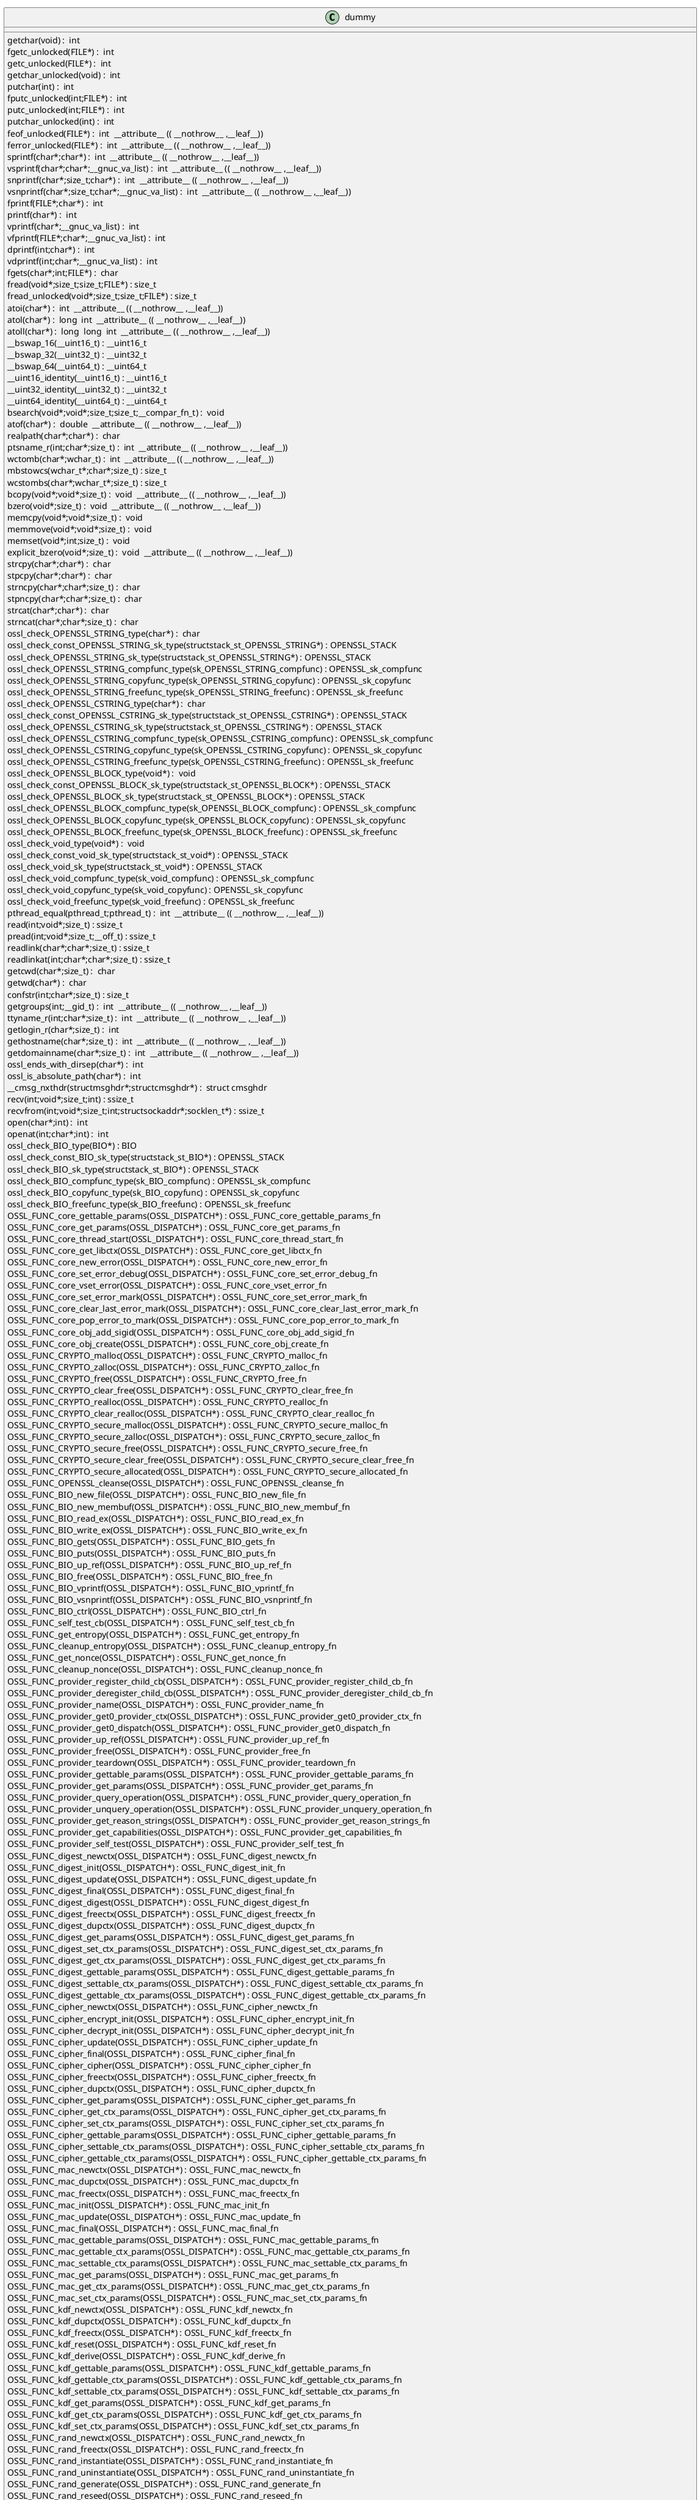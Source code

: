 @startuml
!pragma layout smetana
class dummy {
getchar(void) :  int  [[[./../.././qc/apps/dhparam.c.html#762]]]
fgetc_unlocked(FILE*) :  int  [[[./../.././qc/apps/dhparam.c.html#771]]]
getc_unlocked(FILE*) :  int  [[[./../.././qc/apps/dhparam.c.html#781]]]
getchar_unlocked(void) :  int  [[[./../.././qc/apps/dhparam.c.html#788]]]
putchar(int) :  int  [[[./../.././qc/apps/dhparam.c.html#797]]]
fputc_unlocked(int;FILE*) :  int  [[[./../.././qc/apps/dhparam.c.html#806]]]
putc_unlocked(int;FILE*) :  int  [[[./../.././qc/apps/dhparam.c.html#816]]]
putchar_unlocked(int) :  int  [[[./../.././qc/apps/dhparam.c.html#823]]]
feof_unlocked(FILE*) :  int  __attribute__ (( __nothrow__ ,__leaf__)) [[[./../.././qc/apps/dhparam.c.html#829]]]
ferror_unlocked(FILE*) :  int  __attribute__ (( __nothrow__ ,__leaf__)) [[[./../.././qc/apps/dhparam.c.html#836]]]
sprintf(char*;char*) :  int  __attribute__ (( __nothrow__ ,__leaf__)) [[[./../.././qc/apps/dhparam.c.html#855]]]
vsprintf(char*;char*;__gnuc_va_list) :  int  __attribute__ (( __nothrow__ ,__leaf__)) [[[./../.././qc/apps/dhparam.c.html#868]]]
snprintf(char*;size_t;char*) :  int  __attribute__ (( __nothrow__ ,__leaf__)) [[[./../.././qc/apps/dhparam.c.html#887]]]
vsnprintf(char*;size_t;char*;__gnuc_va_list) :  int  __attribute__ (( __nothrow__ ,__leaf__)) [[[./../.././qc/apps/dhparam.c.html#901]]]
fprintf(FILE*;char*) :  int  [[[./../.././qc/apps/dhparam.c.html#922]]]
printf(char*) :  int  [[[./../.././qc/apps/dhparam.c.html#929]]]
vprintf(char*;__gnuc_va_list) :  int  [[[./../.././qc/apps/dhparam.c.html#941]]]
vfprintf(FILE*;char*;__gnuc_va_list) :  int  [[[./../.././qc/apps/dhparam.c.html#951]]]
dprintf(int;char*) :  int  [[[./../.././qc/apps/dhparam.c.html#966]]]
vdprintf(int;char*;__gnuc_va_list) :  int  [[[./../.././qc/apps/dhparam.c.html#977]]]
fgets(char*;int;FILE*) :  char  [[[./../.././qc/apps/dhparam.c.html#996]]]
fread(void*;size_t;size_t;FILE*) : size_t [[[./../.././qc/apps/dhparam.c.html#1022]]]
fread_unlocked(void*;size_t;size_t;FILE*) : size_t [[[./../.././qc/apps/dhparam.c.html#1049]]]
atoi(char*) :  int  __attribute__ (( __nothrow__ ,__leaf__)) [[[./../.././qc/apps/dhparam.c.html#1209]]]
atol(char*) :  long  int  __attribute__ (( __nothrow__ ,__leaf__)) [[[./../.././qc/apps/dhparam.c.html#1214]]]
atoll(char*) :  long  long  int  __attribute__ (( __nothrow__ ,__leaf__)) [[[./../.././qc/apps/dhparam.c.html#1221]]]
__bswap_16(__uint16_t) : __uint16_t [[[./../.././qc/apps/dhparam.c.html#1374]]]
__bswap_32(__uint32_t) : __uint32_t [[[./../.././qc/apps/dhparam.c.html#1389]]]
__bswap_64(__uint64_t) : __uint64_t [[[./../.././qc/apps/dhparam.c.html#1399]]]
__uint16_identity(__uint16_t) : __uint16_t [[[./../.././qc/apps/dhparam.c.html#1411]]]
__uint32_identity(__uint32_t) : __uint32_t [[[./../.././qc/apps/dhparam.c.html#1417]]]
__uint64_identity(__uint64_t) : __uint64_t [[[./../.././qc/apps/dhparam.c.html#1423]]]
bsearch(void*;void*;size_t;size_t;__compar_fn_t) :  void  [[[./../.././qc/apps/dhparam.c.html#2091]]]
atof(char*) :  double  __attribute__ (( __nothrow__ ,__leaf__)) [[[./../.././qc/apps/dhparam.c.html#19732]]]
realpath(char*;char*) :  char  [[[./../.././qc/apps/dhparam.c.html#1]]]
ptsname_r(int;char*;size_t) :  int  __attribute__ (( __nothrow__ ,__leaf__)) [[[./../.././qc/apps/dhparam.c.html#1]]]
wctomb(char*;wchar_t) :  int  __attribute__ (( __nothrow__ ,__leaf__)) [[[./../.././qc/apps/dhparam.c.html#1]]]
mbstowcs(wchar_t*;char*;size_t) : size_t [[[./../.././qc/apps/dhparam.c.html#1]]]
wcstombs(char*;wchar_t*;size_t) : size_t [[[./../.././qc/apps/dhparam.c.html#1]]]
bcopy(void*;void*;size_t) :  void  __attribute__ (( __nothrow__ ,__leaf__)) [[[./../.././qc/apps/dhparam.c.html#1]]]
bzero(void*;size_t) :  void  __attribute__ (( __nothrow__ ,__leaf__)) [[[./../.././qc/apps/dhparam.c.html#1]]]
memcpy(void*;void*;size_t) :  void  [[[./../.././qc/apps/dhparam.c.html#1]]]
memmove(void*;void*;size_t) :  void  [[[./../.././qc/apps/dhparam.c.html#1]]]
memset(void*;int;size_t) :  void  [[[./../.././qc/apps/dhparam.c.html#1]]]
explicit_bzero(void*;size_t) :  void  __attribute__ (( __nothrow__ ,__leaf__)) [[[./../.././qc/apps/dhparam.c.html#1]]]
strcpy(char*;char*) :  char  [[[./../.././qc/apps/dhparam.c.html#1]]]
stpcpy(char*;char*) :  char  [[[./../.././qc/apps/dhparam.c.html#1]]]
strncpy(char*;char*;size_t) :  char  [[[./../.././qc/apps/dhparam.c.html#1]]]
stpncpy(char*;char*;size_t) :  char  [[[./../.././qc/apps/dhparam.c.html#1]]]
strcat(char*;char*) :  char  [[[./../.././qc/apps/dhparam.c.html#1]]]
strncat(char*;char*;size_t) :  char  [[[./../.././qc/apps/dhparam.c.html#1]]]
ossl_check_OPENSSL_STRING_type(char*) :  char  [[[./../.././qc/apps/dhparam.c.html#1]]]
ossl_check_const_OPENSSL_STRING_sk_type(structstack_st_OPENSSL_STRING*) : OPENSSL_STACK [[[./../.././qc/apps/dhparam.c.html#1]]]
ossl_check_OPENSSL_STRING_sk_type(structstack_st_OPENSSL_STRING*) : OPENSSL_STACK [[[./../.././qc/apps/dhparam.c.html#1]]]
ossl_check_OPENSSL_STRING_compfunc_type(sk_OPENSSL_STRING_compfunc) : OPENSSL_sk_compfunc [[[./../.././qc/apps/dhparam.c.html#1]]]
ossl_check_OPENSSL_STRING_copyfunc_type(sk_OPENSSL_STRING_copyfunc) : OPENSSL_sk_copyfunc [[[./../.././qc/apps/dhparam.c.html#1]]]
ossl_check_OPENSSL_STRING_freefunc_type(sk_OPENSSL_STRING_freefunc) : OPENSSL_sk_freefunc [[[./../.././qc/apps/dhparam.c.html#1]]]
ossl_check_OPENSSL_CSTRING_type(char*) :  char  [[[./../.././qc/apps/dhparam.c.html#1]]]
ossl_check_const_OPENSSL_CSTRING_sk_type(structstack_st_OPENSSL_CSTRING*) : OPENSSL_STACK [[[./../.././qc/apps/dhparam.c.html#1]]]
ossl_check_OPENSSL_CSTRING_sk_type(structstack_st_OPENSSL_CSTRING*) : OPENSSL_STACK [[[./../.././qc/apps/dhparam.c.html#1]]]
ossl_check_OPENSSL_CSTRING_compfunc_type(sk_OPENSSL_CSTRING_compfunc) : OPENSSL_sk_compfunc [[[./../.././qc/apps/dhparam.c.html#1]]]
ossl_check_OPENSSL_CSTRING_copyfunc_type(sk_OPENSSL_CSTRING_copyfunc) : OPENSSL_sk_copyfunc [[[./../.././qc/apps/dhparam.c.html#1]]]
ossl_check_OPENSSL_CSTRING_freefunc_type(sk_OPENSSL_CSTRING_freefunc) : OPENSSL_sk_freefunc [[[./../.././qc/apps/dhparam.c.html#1]]]
ossl_check_OPENSSL_BLOCK_type(void*) :  void  [[[./../.././qc/apps/dhparam.c.html#1]]]
ossl_check_const_OPENSSL_BLOCK_sk_type(structstack_st_OPENSSL_BLOCK*) : OPENSSL_STACK [[[./../.././qc/apps/dhparam.c.html#1]]]
ossl_check_OPENSSL_BLOCK_sk_type(structstack_st_OPENSSL_BLOCK*) : OPENSSL_STACK [[[./../.././qc/apps/dhparam.c.html#1]]]
ossl_check_OPENSSL_BLOCK_compfunc_type(sk_OPENSSL_BLOCK_compfunc) : OPENSSL_sk_compfunc [[[./../.././qc/apps/dhparam.c.html#1]]]
ossl_check_OPENSSL_BLOCK_copyfunc_type(sk_OPENSSL_BLOCK_copyfunc) : OPENSSL_sk_copyfunc [[[./../.././qc/apps/dhparam.c.html#1]]]
ossl_check_OPENSSL_BLOCK_freefunc_type(sk_OPENSSL_BLOCK_freefunc) : OPENSSL_sk_freefunc [[[./../.././qc/apps/dhparam.c.html#1]]]
ossl_check_void_type(void*) :  void  [[[./../.././qc/apps/dhparam.c.html#1]]]
ossl_check_const_void_sk_type(structstack_st_void*) : OPENSSL_STACK [[[./../.././qc/apps/dhparam.c.html#1]]]
ossl_check_void_sk_type(structstack_st_void*) : OPENSSL_STACK [[[./../.././qc/apps/dhparam.c.html#1]]]
ossl_check_void_compfunc_type(sk_void_compfunc) : OPENSSL_sk_compfunc [[[./../.././qc/apps/dhparam.c.html#1]]]
ossl_check_void_copyfunc_type(sk_void_copyfunc) : OPENSSL_sk_copyfunc [[[./../.././qc/apps/dhparam.c.html#1]]]
ossl_check_void_freefunc_type(sk_void_freefunc) : OPENSSL_sk_freefunc [[[./../.././qc/apps/dhparam.c.html#1]]]
pthread_equal(pthread_t;pthread_t) :  int  __attribute__ (( __nothrow__ ,__leaf__)) [[[./../.././qc/apps/dhparam.c.html#1]]]
read(int;void*;size_t) : ssize_t [[[./../.././qc/apps/dhparam.c.html#1]]]
pread(int;void*;size_t;__off_t) : ssize_t [[[./../.././qc/apps/dhparam.c.html#1]]]
readlink(char*;char*;size_t) : ssize_t [[[./../.././qc/apps/dhparam.c.html#1]]]
readlinkat(int;char*;char*;size_t) : ssize_t [[[./../.././qc/apps/dhparam.c.html#1]]]
getcwd(char*;size_t) :  char  [[[./../.././qc/apps/dhparam.c.html#1]]]
getwd(char*) :  char  [[[./../.././qc/apps/dhparam.c.html#1]]]
confstr(int;char*;size_t) : size_t [[[./../.././qc/apps/dhparam.c.html#1]]]
getgroups(int;__gid_t) :  int  __attribute__ (( __nothrow__ ,__leaf__)) [[[./../.././qc/apps/dhparam.c.html#1]]]
ttyname_r(int;char*;size_t) :  int  __attribute__ (( __nothrow__ ,__leaf__)) [[[./../.././qc/apps/dhparam.c.html#1]]]
getlogin_r(char*;size_t) :  int  [[[./../.././qc/apps/dhparam.c.html#1]]]
gethostname(char*;size_t) :  int  __attribute__ (( __nothrow__ ,__leaf__)) [[[./../.././qc/apps/dhparam.c.html#1]]]
getdomainname(char*;size_t) :  int  __attribute__ (( __nothrow__ ,__leaf__)) [[[./../.././qc/apps/dhparam.c.html#1]]]
ossl_ends_with_dirsep(char*) :  int  [[[./../.././qc/apps/dhparam.c.html#1]]]
ossl_is_absolute_path(char*) :  int  [[[./../.././qc/apps/dhparam.c.html#1]]]
__cmsg_nxthdr(structmsghdr*;structcmsghdr*) :  struct cmsghdr [[[./../.././qc/apps/dhparam.c.html#1]]]
recv(int;void*;size_t;int) : ssize_t [[[./../.././qc/apps/dhparam.c.html#1]]]
recvfrom(int;void*;size_t;int;structsockaddr*;socklen_t*) : ssize_t [[[./../.././qc/apps/dhparam.c.html#1]]]
open(char*;int) :  int  [[[./../.././qc/apps/dhparam.c.html#1]]]
openat(int;char*;int) :  int  [[[./../.././qc/apps/dhparam.c.html#1]]]
ossl_check_BIO_type(BIO*) : BIO [[[./../.././qc/apps/dhparam.c.html#1]]]
ossl_check_const_BIO_sk_type(structstack_st_BIO*) : OPENSSL_STACK [[[./../.././qc/apps/dhparam.c.html#1]]]
ossl_check_BIO_sk_type(structstack_st_BIO*) : OPENSSL_STACK [[[./../.././qc/apps/dhparam.c.html#1]]]
ossl_check_BIO_compfunc_type(sk_BIO_compfunc) : OPENSSL_sk_compfunc [[[./../.././qc/apps/dhparam.c.html#1]]]
ossl_check_BIO_copyfunc_type(sk_BIO_copyfunc) : OPENSSL_sk_copyfunc [[[./../.././qc/apps/dhparam.c.html#1]]]
ossl_check_BIO_freefunc_type(sk_BIO_freefunc) : OPENSSL_sk_freefunc [[[./../.././qc/apps/dhparam.c.html#1]]]
OSSL_FUNC_core_gettable_params(OSSL_DISPATCH*) : OSSL_FUNC_core_gettable_params_fn [[[./../.././qc/apps/dhparam.c.html#1]]]
OSSL_FUNC_core_get_params(OSSL_DISPATCH*) : OSSL_FUNC_core_get_params_fn [[[./../.././qc/apps/dhparam.c.html#1]]]
OSSL_FUNC_core_thread_start(OSSL_DISPATCH*) : OSSL_FUNC_core_thread_start_fn [[[./../.././qc/apps/dhparam.c.html#1]]]
OSSL_FUNC_core_get_libctx(OSSL_DISPATCH*) : OSSL_FUNC_core_get_libctx_fn [[[./../.././qc/apps/dhparam.c.html#1]]]
OSSL_FUNC_core_new_error(OSSL_DISPATCH*) : OSSL_FUNC_core_new_error_fn [[[./../.././qc/apps/dhparam.c.html#1]]]
OSSL_FUNC_core_set_error_debug(OSSL_DISPATCH*) : OSSL_FUNC_core_set_error_debug_fn [[[./../.././qc/apps/dhparam.c.html#1]]]
OSSL_FUNC_core_vset_error(OSSL_DISPATCH*) : OSSL_FUNC_core_vset_error_fn [[[./../.././qc/apps/dhparam.c.html#1]]]
OSSL_FUNC_core_set_error_mark(OSSL_DISPATCH*) : OSSL_FUNC_core_set_error_mark_fn [[[./../.././qc/apps/dhparam.c.html#1]]]
OSSL_FUNC_core_clear_last_error_mark(OSSL_DISPATCH*) : OSSL_FUNC_core_clear_last_error_mark_fn [[[./../.././qc/apps/dhparam.c.html#1]]]
OSSL_FUNC_core_pop_error_to_mark(OSSL_DISPATCH*) : OSSL_FUNC_core_pop_error_to_mark_fn [[[./../.././qc/apps/dhparam.c.html#1]]]
OSSL_FUNC_core_obj_add_sigid(OSSL_DISPATCH*) : OSSL_FUNC_core_obj_add_sigid_fn [[[./../.././qc/apps/dhparam.c.html#1]]]
OSSL_FUNC_core_obj_create(OSSL_DISPATCH*) : OSSL_FUNC_core_obj_create_fn [[[./../.././qc/apps/dhparam.c.html#1]]]
OSSL_FUNC_CRYPTO_malloc(OSSL_DISPATCH*) : OSSL_FUNC_CRYPTO_malloc_fn [[[./../.././qc/apps/dhparam.c.html#1]]]
OSSL_FUNC_CRYPTO_zalloc(OSSL_DISPATCH*) : OSSL_FUNC_CRYPTO_zalloc_fn [[[./../.././qc/apps/dhparam.c.html#1]]]
OSSL_FUNC_CRYPTO_free(OSSL_DISPATCH*) : OSSL_FUNC_CRYPTO_free_fn [[[./../.././qc/apps/dhparam.c.html#1]]]
OSSL_FUNC_CRYPTO_clear_free(OSSL_DISPATCH*) : OSSL_FUNC_CRYPTO_clear_free_fn [[[./../.././qc/apps/dhparam.c.html#1]]]
OSSL_FUNC_CRYPTO_realloc(OSSL_DISPATCH*) : OSSL_FUNC_CRYPTO_realloc_fn [[[./../.././qc/apps/dhparam.c.html#1]]]
OSSL_FUNC_CRYPTO_clear_realloc(OSSL_DISPATCH*) : OSSL_FUNC_CRYPTO_clear_realloc_fn [[[./../.././qc/apps/dhparam.c.html#1]]]
OSSL_FUNC_CRYPTO_secure_malloc(OSSL_DISPATCH*) : OSSL_FUNC_CRYPTO_secure_malloc_fn [[[./../.././qc/apps/dhparam.c.html#1]]]
OSSL_FUNC_CRYPTO_secure_zalloc(OSSL_DISPATCH*) : OSSL_FUNC_CRYPTO_secure_zalloc_fn [[[./../.././qc/apps/dhparam.c.html#1]]]
OSSL_FUNC_CRYPTO_secure_free(OSSL_DISPATCH*) : OSSL_FUNC_CRYPTO_secure_free_fn [[[./../.././qc/apps/dhparam.c.html#1]]]
OSSL_FUNC_CRYPTO_secure_clear_free(OSSL_DISPATCH*) : OSSL_FUNC_CRYPTO_secure_clear_free_fn [[[./../.././qc/apps/dhparam.c.html#1]]]
OSSL_FUNC_CRYPTO_secure_allocated(OSSL_DISPATCH*) : OSSL_FUNC_CRYPTO_secure_allocated_fn [[[./../.././qc/apps/dhparam.c.html#1]]]
OSSL_FUNC_OPENSSL_cleanse(OSSL_DISPATCH*) : OSSL_FUNC_OPENSSL_cleanse_fn [[[./../.././qc/apps/dhparam.c.html#1]]]
OSSL_FUNC_BIO_new_file(OSSL_DISPATCH*) : OSSL_FUNC_BIO_new_file_fn [[[./../.././qc/apps/dhparam.c.html#1]]]
OSSL_FUNC_BIO_new_membuf(OSSL_DISPATCH*) : OSSL_FUNC_BIO_new_membuf_fn [[[./../.././qc/apps/dhparam.c.html#1]]]
OSSL_FUNC_BIO_read_ex(OSSL_DISPATCH*) : OSSL_FUNC_BIO_read_ex_fn [[[./../.././qc/apps/dhparam.c.html#1]]]
OSSL_FUNC_BIO_write_ex(OSSL_DISPATCH*) : OSSL_FUNC_BIO_write_ex_fn [[[./../.././qc/apps/dhparam.c.html#1]]]
OSSL_FUNC_BIO_gets(OSSL_DISPATCH*) : OSSL_FUNC_BIO_gets_fn [[[./../.././qc/apps/dhparam.c.html#1]]]
OSSL_FUNC_BIO_puts(OSSL_DISPATCH*) : OSSL_FUNC_BIO_puts_fn [[[./../.././qc/apps/dhparam.c.html#1]]]
OSSL_FUNC_BIO_up_ref(OSSL_DISPATCH*) : OSSL_FUNC_BIO_up_ref_fn [[[./../.././qc/apps/dhparam.c.html#1]]]
OSSL_FUNC_BIO_free(OSSL_DISPATCH*) : OSSL_FUNC_BIO_free_fn [[[./../.././qc/apps/dhparam.c.html#1]]]
OSSL_FUNC_BIO_vprintf(OSSL_DISPATCH*) : OSSL_FUNC_BIO_vprintf_fn [[[./../.././qc/apps/dhparam.c.html#1]]]
OSSL_FUNC_BIO_vsnprintf(OSSL_DISPATCH*) : OSSL_FUNC_BIO_vsnprintf_fn [[[./../.././qc/apps/dhparam.c.html#1]]]
OSSL_FUNC_BIO_ctrl(OSSL_DISPATCH*) : OSSL_FUNC_BIO_ctrl_fn [[[./../.././qc/apps/dhparam.c.html#1]]]
OSSL_FUNC_self_test_cb(OSSL_DISPATCH*) : OSSL_FUNC_self_test_cb_fn [[[./../.././qc/apps/dhparam.c.html#1]]]
OSSL_FUNC_get_entropy(OSSL_DISPATCH*) : OSSL_FUNC_get_entropy_fn [[[./../.././qc/apps/dhparam.c.html#1]]]
OSSL_FUNC_cleanup_entropy(OSSL_DISPATCH*) : OSSL_FUNC_cleanup_entropy_fn [[[./../.././qc/apps/dhparam.c.html#1]]]
OSSL_FUNC_get_nonce(OSSL_DISPATCH*) : OSSL_FUNC_get_nonce_fn [[[./../.././qc/apps/dhparam.c.html#1]]]
OSSL_FUNC_cleanup_nonce(OSSL_DISPATCH*) : OSSL_FUNC_cleanup_nonce_fn [[[./../.././qc/apps/dhparam.c.html#1]]]
OSSL_FUNC_provider_register_child_cb(OSSL_DISPATCH*) : OSSL_FUNC_provider_register_child_cb_fn [[[./../.././qc/apps/dhparam.c.html#1]]]
OSSL_FUNC_provider_deregister_child_cb(OSSL_DISPATCH*) : OSSL_FUNC_provider_deregister_child_cb_fn [[[./../.././qc/apps/dhparam.c.html#1]]]
OSSL_FUNC_provider_name(OSSL_DISPATCH*) : OSSL_FUNC_provider_name_fn [[[./../.././qc/apps/dhparam.c.html#1]]]
OSSL_FUNC_provider_get0_provider_ctx(OSSL_DISPATCH*) : OSSL_FUNC_provider_get0_provider_ctx_fn [[[./../.././qc/apps/dhparam.c.html#1]]]
OSSL_FUNC_provider_get0_dispatch(OSSL_DISPATCH*) : OSSL_FUNC_provider_get0_dispatch_fn [[[./../.././qc/apps/dhparam.c.html#1]]]
OSSL_FUNC_provider_up_ref(OSSL_DISPATCH*) : OSSL_FUNC_provider_up_ref_fn [[[./../.././qc/apps/dhparam.c.html#1]]]
OSSL_FUNC_provider_free(OSSL_DISPATCH*) : OSSL_FUNC_provider_free_fn [[[./../.././qc/apps/dhparam.c.html#1]]]
OSSL_FUNC_provider_teardown(OSSL_DISPATCH*) : OSSL_FUNC_provider_teardown_fn [[[./../.././qc/apps/dhparam.c.html#1]]]
OSSL_FUNC_provider_gettable_params(OSSL_DISPATCH*) : OSSL_FUNC_provider_gettable_params_fn [[[./../.././qc/apps/dhparam.c.html#1]]]
OSSL_FUNC_provider_get_params(OSSL_DISPATCH*) : OSSL_FUNC_provider_get_params_fn [[[./../.././qc/apps/dhparam.c.html#1]]]
OSSL_FUNC_provider_query_operation(OSSL_DISPATCH*) : OSSL_FUNC_provider_query_operation_fn [[[./../.././qc/apps/dhparam.c.html#1]]]
OSSL_FUNC_provider_unquery_operation(OSSL_DISPATCH*) : OSSL_FUNC_provider_unquery_operation_fn [[[./../.././qc/apps/dhparam.c.html#1]]]
OSSL_FUNC_provider_get_reason_strings(OSSL_DISPATCH*) : OSSL_FUNC_provider_get_reason_strings_fn [[[./../.././qc/apps/dhparam.c.html#1]]]
OSSL_FUNC_provider_get_capabilities(OSSL_DISPATCH*) : OSSL_FUNC_provider_get_capabilities_fn [[[./../.././qc/apps/dhparam.c.html#1]]]
OSSL_FUNC_provider_self_test(OSSL_DISPATCH*) : OSSL_FUNC_provider_self_test_fn [[[./../.././qc/apps/dhparam.c.html#1]]]
OSSL_FUNC_digest_newctx(OSSL_DISPATCH*) : OSSL_FUNC_digest_newctx_fn [[[./../.././qc/apps/dhparam.c.html#1]]]
OSSL_FUNC_digest_init(OSSL_DISPATCH*) : OSSL_FUNC_digest_init_fn [[[./../.././qc/apps/dhparam.c.html#1]]]
OSSL_FUNC_digest_update(OSSL_DISPATCH*) : OSSL_FUNC_digest_update_fn [[[./../.././qc/apps/dhparam.c.html#1]]]
OSSL_FUNC_digest_final(OSSL_DISPATCH*) : OSSL_FUNC_digest_final_fn [[[./../.././qc/apps/dhparam.c.html#1]]]
OSSL_FUNC_digest_digest(OSSL_DISPATCH*) : OSSL_FUNC_digest_digest_fn [[[./../.././qc/apps/dhparam.c.html#1]]]
OSSL_FUNC_digest_freectx(OSSL_DISPATCH*) : OSSL_FUNC_digest_freectx_fn [[[./../.././qc/apps/dhparam.c.html#1]]]
OSSL_FUNC_digest_dupctx(OSSL_DISPATCH*) : OSSL_FUNC_digest_dupctx_fn [[[./../.././qc/apps/dhparam.c.html#1]]]
OSSL_FUNC_digest_get_params(OSSL_DISPATCH*) : OSSL_FUNC_digest_get_params_fn [[[./../.././qc/apps/dhparam.c.html#1]]]
OSSL_FUNC_digest_set_ctx_params(OSSL_DISPATCH*) : OSSL_FUNC_digest_set_ctx_params_fn [[[./../.././qc/apps/dhparam.c.html#1]]]
OSSL_FUNC_digest_get_ctx_params(OSSL_DISPATCH*) : OSSL_FUNC_digest_get_ctx_params_fn [[[./../.././qc/apps/dhparam.c.html#1]]]
OSSL_FUNC_digest_gettable_params(OSSL_DISPATCH*) : OSSL_FUNC_digest_gettable_params_fn [[[./../.././qc/apps/dhparam.c.html#1]]]
OSSL_FUNC_digest_settable_ctx_params(OSSL_DISPATCH*) : OSSL_FUNC_digest_settable_ctx_params_fn [[[./../.././qc/apps/dhparam.c.html#1]]]
OSSL_FUNC_digest_gettable_ctx_params(OSSL_DISPATCH*) : OSSL_FUNC_digest_gettable_ctx_params_fn [[[./../.././qc/apps/dhparam.c.html#1]]]
OSSL_FUNC_cipher_newctx(OSSL_DISPATCH*) : OSSL_FUNC_cipher_newctx_fn [[[./../.././qc/apps/dhparam.c.html#1]]]
OSSL_FUNC_cipher_encrypt_init(OSSL_DISPATCH*) : OSSL_FUNC_cipher_encrypt_init_fn [[[./../.././qc/apps/dhparam.c.html#1]]]
OSSL_FUNC_cipher_decrypt_init(OSSL_DISPATCH*) : OSSL_FUNC_cipher_decrypt_init_fn [[[./../.././qc/apps/dhparam.c.html#1]]]
OSSL_FUNC_cipher_update(OSSL_DISPATCH*) : OSSL_FUNC_cipher_update_fn [[[./../.././qc/apps/dhparam.c.html#1]]]
OSSL_FUNC_cipher_final(OSSL_DISPATCH*) : OSSL_FUNC_cipher_final_fn [[[./../.././qc/apps/dhparam.c.html#1]]]
OSSL_FUNC_cipher_cipher(OSSL_DISPATCH*) : OSSL_FUNC_cipher_cipher_fn [[[./../.././qc/apps/dhparam.c.html#1]]]
OSSL_FUNC_cipher_freectx(OSSL_DISPATCH*) : OSSL_FUNC_cipher_freectx_fn [[[./../.././qc/apps/dhparam.c.html#1]]]
OSSL_FUNC_cipher_dupctx(OSSL_DISPATCH*) : OSSL_FUNC_cipher_dupctx_fn [[[./../.././qc/apps/dhparam.c.html#1]]]
OSSL_FUNC_cipher_get_params(OSSL_DISPATCH*) : OSSL_FUNC_cipher_get_params_fn [[[./../.././qc/apps/dhparam.c.html#1]]]
OSSL_FUNC_cipher_get_ctx_params(OSSL_DISPATCH*) : OSSL_FUNC_cipher_get_ctx_params_fn [[[./../.././qc/apps/dhparam.c.html#1]]]
OSSL_FUNC_cipher_set_ctx_params(OSSL_DISPATCH*) : OSSL_FUNC_cipher_set_ctx_params_fn [[[./../.././qc/apps/dhparam.c.html#1]]]
OSSL_FUNC_cipher_gettable_params(OSSL_DISPATCH*) : OSSL_FUNC_cipher_gettable_params_fn [[[./../.././qc/apps/dhparam.c.html#1]]]
OSSL_FUNC_cipher_settable_ctx_params(OSSL_DISPATCH*) : OSSL_FUNC_cipher_settable_ctx_params_fn [[[./../.././qc/apps/dhparam.c.html#1]]]
OSSL_FUNC_cipher_gettable_ctx_params(OSSL_DISPATCH*) : OSSL_FUNC_cipher_gettable_ctx_params_fn [[[./../.././qc/apps/dhparam.c.html#1]]]
OSSL_FUNC_mac_newctx(OSSL_DISPATCH*) : OSSL_FUNC_mac_newctx_fn [[[./../.././qc/apps/dhparam.c.html#1]]]
OSSL_FUNC_mac_dupctx(OSSL_DISPATCH*) : OSSL_FUNC_mac_dupctx_fn [[[./../.././qc/apps/dhparam.c.html#1]]]
OSSL_FUNC_mac_freectx(OSSL_DISPATCH*) : OSSL_FUNC_mac_freectx_fn [[[./../.././qc/apps/dhparam.c.html#1]]]
OSSL_FUNC_mac_init(OSSL_DISPATCH*) : OSSL_FUNC_mac_init_fn [[[./../.././qc/apps/dhparam.c.html#1]]]
OSSL_FUNC_mac_update(OSSL_DISPATCH*) : OSSL_FUNC_mac_update_fn [[[./../.././qc/apps/dhparam.c.html#1]]]
OSSL_FUNC_mac_final(OSSL_DISPATCH*) : OSSL_FUNC_mac_final_fn [[[./../.././qc/apps/dhparam.c.html#1]]]
OSSL_FUNC_mac_gettable_params(OSSL_DISPATCH*) : OSSL_FUNC_mac_gettable_params_fn [[[./../.././qc/apps/dhparam.c.html#1]]]
OSSL_FUNC_mac_gettable_ctx_params(OSSL_DISPATCH*) : OSSL_FUNC_mac_gettable_ctx_params_fn [[[./../.././qc/apps/dhparam.c.html#1]]]
OSSL_FUNC_mac_settable_ctx_params(OSSL_DISPATCH*) : OSSL_FUNC_mac_settable_ctx_params_fn [[[./../.././qc/apps/dhparam.c.html#1]]]
OSSL_FUNC_mac_get_params(OSSL_DISPATCH*) : OSSL_FUNC_mac_get_params_fn [[[./../.././qc/apps/dhparam.c.html#1]]]
OSSL_FUNC_mac_get_ctx_params(OSSL_DISPATCH*) : OSSL_FUNC_mac_get_ctx_params_fn [[[./../.././qc/apps/dhparam.c.html#1]]]
OSSL_FUNC_mac_set_ctx_params(OSSL_DISPATCH*) : OSSL_FUNC_mac_set_ctx_params_fn [[[./../.././qc/apps/dhparam.c.html#1]]]
OSSL_FUNC_kdf_newctx(OSSL_DISPATCH*) : OSSL_FUNC_kdf_newctx_fn [[[./../.././qc/apps/dhparam.c.html#1]]]
OSSL_FUNC_kdf_dupctx(OSSL_DISPATCH*) : OSSL_FUNC_kdf_dupctx_fn [[[./../.././qc/apps/dhparam.c.html#1]]]
OSSL_FUNC_kdf_freectx(OSSL_DISPATCH*) : OSSL_FUNC_kdf_freectx_fn [[[./../.././qc/apps/dhparam.c.html#1]]]
OSSL_FUNC_kdf_reset(OSSL_DISPATCH*) : OSSL_FUNC_kdf_reset_fn [[[./../.././qc/apps/dhparam.c.html#1]]]
OSSL_FUNC_kdf_derive(OSSL_DISPATCH*) : OSSL_FUNC_kdf_derive_fn [[[./../.././qc/apps/dhparam.c.html#1]]]
OSSL_FUNC_kdf_gettable_params(OSSL_DISPATCH*) : OSSL_FUNC_kdf_gettable_params_fn [[[./../.././qc/apps/dhparam.c.html#1]]]
OSSL_FUNC_kdf_gettable_ctx_params(OSSL_DISPATCH*) : OSSL_FUNC_kdf_gettable_ctx_params_fn [[[./../.././qc/apps/dhparam.c.html#1]]]
OSSL_FUNC_kdf_settable_ctx_params(OSSL_DISPATCH*) : OSSL_FUNC_kdf_settable_ctx_params_fn [[[./../.././qc/apps/dhparam.c.html#1]]]
OSSL_FUNC_kdf_get_params(OSSL_DISPATCH*) : OSSL_FUNC_kdf_get_params_fn [[[./../.././qc/apps/dhparam.c.html#1]]]
OSSL_FUNC_kdf_get_ctx_params(OSSL_DISPATCH*) : OSSL_FUNC_kdf_get_ctx_params_fn [[[./../.././qc/apps/dhparam.c.html#1]]]
OSSL_FUNC_kdf_set_ctx_params(OSSL_DISPATCH*) : OSSL_FUNC_kdf_set_ctx_params_fn [[[./../.././qc/apps/dhparam.c.html#1]]]
OSSL_FUNC_rand_newctx(OSSL_DISPATCH*) : OSSL_FUNC_rand_newctx_fn [[[./../.././qc/apps/dhparam.c.html#1]]]
OSSL_FUNC_rand_freectx(OSSL_DISPATCH*) : OSSL_FUNC_rand_freectx_fn [[[./../.././qc/apps/dhparam.c.html#1]]]
OSSL_FUNC_rand_instantiate(OSSL_DISPATCH*) : OSSL_FUNC_rand_instantiate_fn [[[./../.././qc/apps/dhparam.c.html#1]]]
OSSL_FUNC_rand_uninstantiate(OSSL_DISPATCH*) : OSSL_FUNC_rand_uninstantiate_fn [[[./../.././qc/apps/dhparam.c.html#1]]]
OSSL_FUNC_rand_generate(OSSL_DISPATCH*) : OSSL_FUNC_rand_generate_fn [[[./../.././qc/apps/dhparam.c.html#1]]]
OSSL_FUNC_rand_reseed(OSSL_DISPATCH*) : OSSL_FUNC_rand_reseed_fn [[[./../.././qc/apps/dhparam.c.html#1]]]
OSSL_FUNC_rand_nonce(OSSL_DISPATCH*) : OSSL_FUNC_rand_nonce_fn [[[./../.././qc/apps/dhparam.c.html#1]]]
OSSL_FUNC_rand_enable_locking(OSSL_DISPATCH*) : OSSL_FUNC_rand_enable_locking_fn [[[./../.././qc/apps/dhparam.c.html#1]]]
OSSL_FUNC_rand_lock(OSSL_DISPATCH*) : OSSL_FUNC_rand_lock_fn [[[./../.././qc/apps/dhparam.c.html#1]]]
OSSL_FUNC_rand_unlock(OSSL_DISPATCH*) : OSSL_FUNC_rand_unlock_fn [[[./../.././qc/apps/dhparam.c.html#1]]]
OSSL_FUNC_rand_gettable_params(OSSL_DISPATCH*) : OSSL_FUNC_rand_gettable_params_fn [[[./../.././qc/apps/dhparam.c.html#1]]]
OSSL_FUNC_rand_gettable_ctx_params(OSSL_DISPATCH*) : OSSL_FUNC_rand_gettable_ctx_params_fn [[[./../.././qc/apps/dhparam.c.html#1]]]
OSSL_FUNC_rand_settable_ctx_params(OSSL_DISPATCH*) : OSSL_FUNC_rand_settable_ctx_params_fn [[[./../.././qc/apps/dhparam.c.html#1]]]
OSSL_FUNC_rand_get_params(OSSL_DISPATCH*) : OSSL_FUNC_rand_get_params_fn [[[./../.././qc/apps/dhparam.c.html#1]]]
OSSL_FUNC_rand_get_ctx_params(OSSL_DISPATCH*) : OSSL_FUNC_rand_get_ctx_params_fn [[[./../.././qc/apps/dhparam.c.html#1]]]
OSSL_FUNC_rand_set_ctx_params(OSSL_DISPATCH*) : OSSL_FUNC_rand_set_ctx_params_fn [[[./../.././qc/apps/dhparam.c.html#1]]]
OSSL_FUNC_rand_set_callbacks(OSSL_DISPATCH*) : OSSL_FUNC_rand_set_callbacks_fn [[[./../.././qc/apps/dhparam.c.html#1]]]
OSSL_FUNC_rand_verify_zeroization(OSSL_DISPATCH*) : OSSL_FUNC_rand_verify_zeroization_fn [[[./../.././qc/apps/dhparam.c.html#1]]]
OSSL_FUNC_rand_get_seed(OSSL_DISPATCH*) : OSSL_FUNC_rand_get_seed_fn [[[./../.././qc/apps/dhparam.c.html#1]]]
OSSL_FUNC_rand_clear_seed(OSSL_DISPATCH*) : OSSL_FUNC_rand_clear_seed_fn [[[./../.././qc/apps/dhparam.c.html#1]]]
OSSL_FUNC_keymgmt_new(OSSL_DISPATCH*) : OSSL_FUNC_keymgmt_new_fn [[[./../.././qc/apps/dhparam.c.html#1]]]
OSSL_FUNC_keymgmt_gen_init(OSSL_DISPATCH*) : OSSL_FUNC_keymgmt_gen_init_fn [[[./../.././qc/apps/dhparam.c.html#1]]]
OSSL_FUNC_keymgmt_gen_set_template(OSSL_DISPATCH*) : OSSL_FUNC_keymgmt_gen_set_template_fn [[[./../.././qc/apps/dhparam.c.html#1]]]
OSSL_FUNC_keymgmt_gen_set_params(OSSL_DISPATCH*) : OSSL_FUNC_keymgmt_gen_set_params_fn [[[./../.././qc/apps/dhparam.c.html#1]]]
OSSL_FUNC_keymgmt_gen_settable_params(OSSL_DISPATCH*) : OSSL_FUNC_keymgmt_gen_settable_params_fn [[[./../.././qc/apps/dhparam.c.html#1]]]
OSSL_FUNC_keymgmt_gen(OSSL_DISPATCH*) : OSSL_FUNC_keymgmt_gen_fn [[[./../.././qc/apps/dhparam.c.html#1]]]
OSSL_FUNC_keymgmt_gen_cleanup(OSSL_DISPATCH*) : OSSL_FUNC_keymgmt_gen_cleanup_fn [[[./../.././qc/apps/dhparam.c.html#1]]]
OSSL_FUNC_keymgmt_load(OSSL_DISPATCH*) : OSSL_FUNC_keymgmt_load_fn [[[./../.././qc/apps/dhparam.c.html#1]]]
OSSL_FUNC_keymgmt_free(OSSL_DISPATCH*) : OSSL_FUNC_keymgmt_free_fn [[[./../.././qc/apps/dhparam.c.html#1]]]
OSSL_FUNC_keymgmt_get_params(OSSL_DISPATCH*) : OSSL_FUNC_keymgmt_get_params_fn [[[./../.././qc/apps/dhparam.c.html#1]]]
OSSL_FUNC_keymgmt_gettable_params(OSSL_DISPATCH*) : OSSL_FUNC_keymgmt_gettable_params_fn [[[./../.././qc/apps/dhparam.c.html#1]]]
OSSL_FUNC_keymgmt_set_params(OSSL_DISPATCH*) : OSSL_FUNC_keymgmt_set_params_fn [[[./../.././qc/apps/dhparam.c.html#1]]]
OSSL_FUNC_keymgmt_settable_params(OSSL_DISPATCH*) : OSSL_FUNC_keymgmt_settable_params_fn [[[./../.././qc/apps/dhparam.c.html#1]]]
OSSL_FUNC_keymgmt_query_operation_name(OSSL_DISPATCH*) : OSSL_FUNC_keymgmt_query_operation_name_fn [[[./../.././qc/apps/dhparam.c.html#1]]]
OSSL_FUNC_keymgmt_has(OSSL_DISPATCH*) : OSSL_FUNC_keymgmt_has_fn [[[./../.././qc/apps/dhparam.c.html#1]]]
OSSL_FUNC_keymgmt_validate(OSSL_DISPATCH*) : OSSL_FUNC_keymgmt_validate_fn [[[./../.././qc/apps/dhparam.c.html#1]]]
OSSL_FUNC_keymgmt_match(OSSL_DISPATCH*) : OSSL_FUNC_keymgmt_match_fn [[[./../.././qc/apps/dhparam.c.html#1]]]
OSSL_FUNC_keymgmt_import(OSSL_DISPATCH*) : OSSL_FUNC_keymgmt_import_fn [[[./../.././qc/apps/dhparam.c.html#1]]]
OSSL_FUNC_keymgmt_import_types(OSSL_DISPATCH*) : OSSL_FUNC_keymgmt_import_types_fn [[[./../.././qc/apps/dhparam.c.html#1]]]
OSSL_FUNC_keymgmt_export(OSSL_DISPATCH*) : OSSL_FUNC_keymgmt_export_fn [[[./../.././qc/apps/dhparam.c.html#1]]]
OSSL_FUNC_keymgmt_export_types(OSSL_DISPATCH*) : OSSL_FUNC_keymgmt_export_types_fn [[[./../.././qc/apps/dhparam.c.html#1]]]
OSSL_FUNC_keymgmt_dup(OSSL_DISPATCH*) : OSSL_FUNC_keymgmt_dup_fn [[[./../.././qc/apps/dhparam.c.html#1]]]
OSSL_FUNC_keyexch_newctx(OSSL_DISPATCH*) : OSSL_FUNC_keyexch_newctx_fn [[[./../.././qc/apps/dhparam.c.html#1]]]
OSSL_FUNC_keyexch_init(OSSL_DISPATCH*) : OSSL_FUNC_keyexch_init_fn [[[./../.././qc/apps/dhparam.c.html#1]]]
OSSL_FUNC_keyexch_derive(OSSL_DISPATCH*) : OSSL_FUNC_keyexch_derive_fn [[[./../.././qc/apps/dhparam.c.html#1]]]
OSSL_FUNC_keyexch_set_peer(OSSL_DISPATCH*) : OSSL_FUNC_keyexch_set_peer_fn [[[./../.././qc/apps/dhparam.c.html#1]]]
OSSL_FUNC_keyexch_freectx(OSSL_DISPATCH*) : OSSL_FUNC_keyexch_freectx_fn [[[./../.././qc/apps/dhparam.c.html#1]]]
OSSL_FUNC_keyexch_dupctx(OSSL_DISPATCH*) : OSSL_FUNC_keyexch_dupctx_fn [[[./../.././qc/apps/dhparam.c.html#1]]]
OSSL_FUNC_keyexch_set_ctx_params(OSSL_DISPATCH*) : OSSL_FUNC_keyexch_set_ctx_params_fn [[[./../.././qc/apps/dhparam.c.html#1]]]
OSSL_FUNC_keyexch_settable_ctx_params(OSSL_DISPATCH*) : OSSL_FUNC_keyexch_settable_ctx_params_fn [[[./../.././qc/apps/dhparam.c.html#1]]]
OSSL_FUNC_keyexch_get_ctx_params(OSSL_DISPATCH*) : OSSL_FUNC_keyexch_get_ctx_params_fn [[[./../.././qc/apps/dhparam.c.html#1]]]
OSSL_FUNC_keyexch_gettable_ctx_params(OSSL_DISPATCH*) : OSSL_FUNC_keyexch_gettable_ctx_params_fn [[[./../.././qc/apps/dhparam.c.html#1]]]
OSSL_FUNC_signature_newctx(OSSL_DISPATCH*) : OSSL_FUNC_signature_newctx_fn [[[./../.././qc/apps/dhparam.c.html#1]]]
OSSL_FUNC_signature_sign_init(OSSL_DISPATCH*) : OSSL_FUNC_signature_sign_init_fn [[[./../.././qc/apps/dhparam.c.html#1]]]
OSSL_FUNC_signature_sign(OSSL_DISPATCH*) : OSSL_FUNC_signature_sign_fn [[[./../.././qc/apps/dhparam.c.html#1]]]
OSSL_FUNC_signature_verify_init(OSSL_DISPATCH*) : OSSL_FUNC_signature_verify_init_fn [[[./../.././qc/apps/dhparam.c.html#1]]]
OSSL_FUNC_signature_verify(OSSL_DISPATCH*) : OSSL_FUNC_signature_verify_fn [[[./../.././qc/apps/dhparam.c.html#1]]]
OSSL_FUNC_signature_verify_recover_init(OSSL_DISPATCH*) : OSSL_FUNC_signature_verify_recover_init_fn [[[./../.././qc/apps/dhparam.c.html#1]]]
OSSL_FUNC_signature_verify_recover(OSSL_DISPATCH*) : OSSL_FUNC_signature_verify_recover_fn [[[./../.././qc/apps/dhparam.c.html#1]]]
OSSL_FUNC_signature_digest_sign_init(OSSL_DISPATCH*) : OSSL_FUNC_signature_digest_sign_init_fn [[[./../.././qc/apps/dhparam.c.html#1]]]
OSSL_FUNC_signature_digest_sign_update(OSSL_DISPATCH*) : OSSL_FUNC_signature_digest_sign_update_fn [[[./../.././qc/apps/dhparam.c.html#1]]]
OSSL_FUNC_signature_digest_sign_final(OSSL_DISPATCH*) : OSSL_FUNC_signature_digest_sign_final_fn [[[./../.././qc/apps/dhparam.c.html#1]]]
OSSL_FUNC_signature_digest_sign(OSSL_DISPATCH*) : OSSL_FUNC_signature_digest_sign_fn [[[./../.././qc/apps/dhparam.c.html#1]]]
OSSL_FUNC_signature_digest_verify_init(OSSL_DISPATCH*) : OSSL_FUNC_signature_digest_verify_init_fn [[[./../.././qc/apps/dhparam.c.html#1]]]
OSSL_FUNC_signature_digest_verify_update(OSSL_DISPATCH*) : OSSL_FUNC_signature_digest_verify_update_fn [[[./../.././qc/apps/dhparam.c.html#1]]]
OSSL_FUNC_signature_digest_verify_final(OSSL_DISPATCH*) : OSSL_FUNC_signature_digest_verify_final_fn [[[./../.././qc/apps/dhparam.c.html#1]]]
OSSL_FUNC_signature_digest_verify(OSSL_DISPATCH*) : OSSL_FUNC_signature_digest_verify_fn [[[./../.././qc/apps/dhparam.c.html#1]]]
OSSL_FUNC_signature_freectx(OSSL_DISPATCH*) : OSSL_FUNC_signature_freectx_fn [[[./../.././qc/apps/dhparam.c.html#1]]]
OSSL_FUNC_signature_dupctx(OSSL_DISPATCH*) : OSSL_FUNC_signature_dupctx_fn [[[./../.././qc/apps/dhparam.c.html#1]]]
OSSL_FUNC_signature_get_ctx_params(OSSL_DISPATCH*) : OSSL_FUNC_signature_get_ctx_params_fn [[[./../.././qc/apps/dhparam.c.html#1]]]
OSSL_FUNC_signature_gettable_ctx_params(OSSL_DISPATCH*) : OSSL_FUNC_signature_gettable_ctx_params_fn [[[./../.././qc/apps/dhparam.c.html#1]]]
OSSL_FUNC_signature_set_ctx_params(OSSL_DISPATCH*) : OSSL_FUNC_signature_set_ctx_params_fn [[[./../.././qc/apps/dhparam.c.html#1]]]
OSSL_FUNC_signature_settable_ctx_params(OSSL_DISPATCH*) : OSSL_FUNC_signature_settable_ctx_params_fn [[[./../.././qc/apps/dhparam.c.html#1]]]
OSSL_FUNC_signature_get_ctx_md_params(OSSL_DISPATCH*) : OSSL_FUNC_signature_get_ctx_md_params_fn [[[./../.././qc/apps/dhparam.c.html#1]]]
OSSL_FUNC_signature_gettable_ctx_md_params(OSSL_DISPATCH*) : OSSL_FUNC_signature_gettable_ctx_md_params_fn [[[./../.././qc/apps/dhparam.c.html#1]]]
OSSL_FUNC_signature_set_ctx_md_params(OSSL_DISPATCH*) : OSSL_FUNC_signature_set_ctx_md_params_fn [[[./../.././qc/apps/dhparam.c.html#1]]]
OSSL_FUNC_signature_settable_ctx_md_params(OSSL_DISPATCH*) : OSSL_FUNC_signature_settable_ctx_md_params_fn [[[./../.././qc/apps/dhparam.c.html#1]]]
OSSL_FUNC_asym_cipher_newctx(OSSL_DISPATCH*) : OSSL_FUNC_asym_cipher_newctx_fn [[[./../.././qc/apps/dhparam.c.html#1]]]
OSSL_FUNC_asym_cipher_encrypt_init(OSSL_DISPATCH*) : OSSL_FUNC_asym_cipher_encrypt_init_fn [[[./../.././qc/apps/dhparam.c.html#1]]]
OSSL_FUNC_asym_cipher_encrypt(OSSL_DISPATCH*) : OSSL_FUNC_asym_cipher_encrypt_fn [[[./../.././qc/apps/dhparam.c.html#1]]]
OSSL_FUNC_asym_cipher_decrypt_init(OSSL_DISPATCH*) : OSSL_FUNC_asym_cipher_decrypt_init_fn [[[./../.././qc/apps/dhparam.c.html#1]]]
OSSL_FUNC_asym_cipher_decrypt(OSSL_DISPATCH*) : OSSL_FUNC_asym_cipher_decrypt_fn [[[./../.././qc/apps/dhparam.c.html#1]]]
OSSL_FUNC_asym_cipher_freectx(OSSL_DISPATCH*) : OSSL_FUNC_asym_cipher_freectx_fn [[[./../.././qc/apps/dhparam.c.html#1]]]
OSSL_FUNC_asym_cipher_dupctx(OSSL_DISPATCH*) : OSSL_FUNC_asym_cipher_dupctx_fn [[[./../.././qc/apps/dhparam.c.html#1]]]
OSSL_FUNC_asym_cipher_get_ctx_params(OSSL_DISPATCH*) : OSSL_FUNC_asym_cipher_get_ctx_params_fn [[[./../.././qc/apps/dhparam.c.html#1]]]
OSSL_FUNC_asym_cipher_gettable_ctx_params(OSSL_DISPATCH*) : OSSL_FUNC_asym_cipher_gettable_ctx_params_fn [[[./../.././qc/apps/dhparam.c.html#1]]]
OSSL_FUNC_asym_cipher_set_ctx_params(OSSL_DISPATCH*) : OSSL_FUNC_asym_cipher_set_ctx_params_fn [[[./../.././qc/apps/dhparam.c.html#1]]]
OSSL_FUNC_asym_cipher_settable_ctx_params(OSSL_DISPATCH*) : OSSL_FUNC_asym_cipher_settable_ctx_params_fn [[[./../.././qc/apps/dhparam.c.html#1]]]
OSSL_FUNC_kem_newctx(OSSL_DISPATCH*) : OSSL_FUNC_kem_newctx_fn [[[./../.././qc/apps/dhparam.c.html#1]]]
OSSL_FUNC_kem_encapsulate_init(OSSL_DISPATCH*) : OSSL_FUNC_kem_encapsulate_init_fn [[[./../.././qc/apps/dhparam.c.html#1]]]
OSSL_FUNC_kem_auth_encapsulate_init(OSSL_DISPATCH*) : OSSL_FUNC_kem_auth_encapsulate_init_fn [[[./../.././qc/apps/dhparam.c.html#1]]]
OSSL_FUNC_kem_encapsulate(OSSL_DISPATCH*) : OSSL_FUNC_kem_encapsulate_fn [[[./../.././qc/apps/dhparam.c.html#1]]]
OSSL_FUNC_kem_decapsulate_init(OSSL_DISPATCH*) : OSSL_FUNC_kem_decapsulate_init_fn [[[./../.././qc/apps/dhparam.c.html#1]]]
OSSL_FUNC_kem_auth_decapsulate_init(OSSL_DISPATCH*) : OSSL_FUNC_kem_auth_decapsulate_init_fn [[[./../.././qc/apps/dhparam.c.html#1]]]
OSSL_FUNC_kem_decapsulate(OSSL_DISPATCH*) : OSSL_FUNC_kem_decapsulate_fn [[[./../.././qc/apps/dhparam.c.html#1]]]
OSSL_FUNC_kem_freectx(OSSL_DISPATCH*) : OSSL_FUNC_kem_freectx_fn [[[./../.././qc/apps/dhparam.c.html#1]]]
OSSL_FUNC_kem_dupctx(OSSL_DISPATCH*) : OSSL_FUNC_kem_dupctx_fn [[[./../.././qc/apps/dhparam.c.html#1]]]
OSSL_FUNC_kem_get_ctx_params(OSSL_DISPATCH*) : OSSL_FUNC_kem_get_ctx_params_fn [[[./../.././qc/apps/dhparam.c.html#1]]]
OSSL_FUNC_kem_gettable_ctx_params(OSSL_DISPATCH*) : OSSL_FUNC_kem_gettable_ctx_params_fn [[[./../.././qc/apps/dhparam.c.html#1]]]
OSSL_FUNC_kem_set_ctx_params(OSSL_DISPATCH*) : OSSL_FUNC_kem_set_ctx_params_fn [[[./../.././qc/apps/dhparam.c.html#1]]]
OSSL_FUNC_kem_settable_ctx_params(OSSL_DISPATCH*) : OSSL_FUNC_kem_settable_ctx_params_fn [[[./../.././qc/apps/dhparam.c.html#1]]]
OSSL_FUNC_encoder_newctx(OSSL_DISPATCH*) : OSSL_FUNC_encoder_newctx_fn [[[./../.././qc/apps/dhparam.c.html#1]]]
OSSL_FUNC_encoder_freectx(OSSL_DISPATCH*) : OSSL_FUNC_encoder_freectx_fn [[[./../.././qc/apps/dhparam.c.html#1]]]
OSSL_FUNC_encoder_get_params(OSSL_DISPATCH*) : OSSL_FUNC_encoder_get_params_fn [[[./../.././qc/apps/dhparam.c.html#1]]]
OSSL_FUNC_encoder_gettable_params(OSSL_DISPATCH*) : OSSL_FUNC_encoder_gettable_params_fn [[[./../.././qc/apps/dhparam.c.html#1]]]
OSSL_FUNC_encoder_set_ctx_params(OSSL_DISPATCH*) : OSSL_FUNC_encoder_set_ctx_params_fn [[[./../.././qc/apps/dhparam.c.html#1]]]
OSSL_FUNC_encoder_settable_ctx_params(OSSL_DISPATCH*) : OSSL_FUNC_encoder_settable_ctx_params_fn [[[./../.././qc/apps/dhparam.c.html#1]]]
OSSL_FUNC_encoder_does_selection(OSSL_DISPATCH*) : OSSL_FUNC_encoder_does_selection_fn [[[./../.././qc/apps/dhparam.c.html#1]]]
OSSL_FUNC_encoder_encode(OSSL_DISPATCH*) : OSSL_FUNC_encoder_encode_fn [[[./../.././qc/apps/dhparam.c.html#1]]]
OSSL_FUNC_encoder_import_object(OSSL_DISPATCH*) : OSSL_FUNC_encoder_import_object_fn [[[./../.././qc/apps/dhparam.c.html#1]]]
OSSL_FUNC_encoder_free_object(OSSL_DISPATCH*) : OSSL_FUNC_encoder_free_object_fn [[[./../.././qc/apps/dhparam.c.html#1]]]
OSSL_FUNC_decoder_newctx(OSSL_DISPATCH*) : OSSL_FUNC_decoder_newctx_fn [[[./../.././qc/apps/dhparam.c.html#1]]]
OSSL_FUNC_decoder_freectx(OSSL_DISPATCH*) : OSSL_FUNC_decoder_freectx_fn [[[./../.././qc/apps/dhparam.c.html#1]]]
OSSL_FUNC_decoder_get_params(OSSL_DISPATCH*) : OSSL_FUNC_decoder_get_params_fn [[[./../.././qc/apps/dhparam.c.html#1]]]
OSSL_FUNC_decoder_gettable_params(OSSL_DISPATCH*) : OSSL_FUNC_decoder_gettable_params_fn [[[./../.././qc/apps/dhparam.c.html#1]]]
OSSL_FUNC_decoder_set_ctx_params(OSSL_DISPATCH*) : OSSL_FUNC_decoder_set_ctx_params_fn [[[./../.././qc/apps/dhparam.c.html#1]]]
OSSL_FUNC_decoder_settable_ctx_params(OSSL_DISPATCH*) : OSSL_FUNC_decoder_settable_ctx_params_fn [[[./../.././qc/apps/dhparam.c.html#1]]]
OSSL_FUNC_decoder_does_selection(OSSL_DISPATCH*) : OSSL_FUNC_decoder_does_selection_fn [[[./../.././qc/apps/dhparam.c.html#1]]]
OSSL_FUNC_decoder_decode(OSSL_DISPATCH*) : OSSL_FUNC_decoder_decode_fn [[[./../.././qc/apps/dhparam.c.html#1]]]
OSSL_FUNC_decoder_export_object(OSSL_DISPATCH*) : OSSL_FUNC_decoder_export_object_fn [[[./../.././qc/apps/dhparam.c.html#1]]]
OSSL_FUNC_store_open(OSSL_DISPATCH*) : OSSL_FUNC_store_open_fn [[[./../.././qc/apps/dhparam.c.html#1]]]
OSSL_FUNC_store_attach(OSSL_DISPATCH*) : OSSL_FUNC_store_attach_fn [[[./../.././qc/apps/dhparam.c.html#1]]]
OSSL_FUNC_store_settable_ctx_params(OSSL_DISPATCH*) : OSSL_FUNC_store_settable_ctx_params_fn [[[./../.././qc/apps/dhparam.c.html#1]]]
OSSL_FUNC_store_set_ctx_params(OSSL_DISPATCH*) : OSSL_FUNC_store_set_ctx_params_fn [[[./../.././qc/apps/dhparam.c.html#1]]]
OSSL_FUNC_store_load(OSSL_DISPATCH*) : OSSL_FUNC_store_load_fn [[[./../.././qc/apps/dhparam.c.html#1]]]
OSSL_FUNC_store_eof(OSSL_DISPATCH*) : OSSL_FUNC_store_eof_fn [[[./../.././qc/apps/dhparam.c.html#1]]]
OSSL_FUNC_store_close(OSSL_DISPATCH*) : OSSL_FUNC_store_close_fn [[[./../.././qc/apps/dhparam.c.html#1]]]
OSSL_FUNC_store_export_object(OSSL_DISPATCH*) : OSSL_FUNC_store_export_object_fn [[[./../.././qc/apps/dhparam.c.html#1]]]
ossl_check_X509_ALGOR_type(X509_ALGOR*) : X509_ALGOR [[[./../.././qc/apps/dhparam.c.html#1]]]
ossl_check_const_X509_ALGOR_sk_type(structstack_st_X509_ALGOR*) : OPENSSL_STACK [[[./../.././qc/apps/dhparam.c.html#1]]]
ossl_check_X509_ALGOR_sk_type(structstack_st_X509_ALGOR*) : OPENSSL_STACK [[[./../.././qc/apps/dhparam.c.html#1]]]
ossl_check_X509_ALGOR_compfunc_type(sk_X509_ALGOR_compfunc) : OPENSSL_sk_compfunc [[[./../.././qc/apps/dhparam.c.html#1]]]
ossl_check_X509_ALGOR_copyfunc_type(sk_X509_ALGOR_copyfunc) : OPENSSL_sk_copyfunc [[[./../.././qc/apps/dhparam.c.html#1]]]
ossl_check_X509_ALGOR_freefunc_type(sk_X509_ALGOR_freefunc) : OPENSSL_sk_freefunc [[[./../.././qc/apps/dhparam.c.html#1]]]
ossl_check_ASN1_STRING_TABLE_type(ASN1_STRING_TABLE*) : ASN1_STRING_TABLE [[[./../.././qc/apps/dhparam.c.html#1]]]
ossl_check_const_ASN1_STRING_TABLE_sk_type(structstack_st_ASN1_STRING_TABLE*) : OPENSSL_STACK [[[./../.././qc/apps/dhparam.c.html#1]]]
ossl_check_ASN1_STRING_TABLE_sk_type(structstack_st_ASN1_STRING_TABLE*) : OPENSSL_STACK [[[./../.././qc/apps/dhparam.c.html#1]]]
ossl_check_ASN1_STRING_TABLE_compfunc_type(sk_ASN1_STRING_TABLE_compfunc) : OPENSSL_sk_compfunc [[[./../.././qc/apps/dhparam.c.html#1]]]
ossl_check_ASN1_STRING_TABLE_copyfunc_type(sk_ASN1_STRING_TABLE_copyfunc) : OPENSSL_sk_copyfunc [[[./../.././qc/apps/dhparam.c.html#1]]]
ossl_check_ASN1_STRING_TABLE_freefunc_type(sk_ASN1_STRING_TABLE_freefunc) : OPENSSL_sk_freefunc [[[./../.././qc/apps/dhparam.c.html#1]]]
ossl_check_ASN1_TYPE_type(ASN1_TYPE*) : ASN1_TYPE [[[./../.././qc/apps/dhparam.c.html#1]]]
ossl_check_const_ASN1_TYPE_sk_type(structstack_st_ASN1_TYPE*) : OPENSSL_STACK [[[./../.././qc/apps/dhparam.c.html#1]]]
ossl_check_ASN1_TYPE_sk_type(structstack_st_ASN1_TYPE*) : OPENSSL_STACK [[[./../.././qc/apps/dhparam.c.html#1]]]
ossl_check_ASN1_TYPE_compfunc_type(sk_ASN1_TYPE_compfunc) : OPENSSL_sk_compfunc [[[./../.././qc/apps/dhparam.c.html#1]]]
ossl_check_ASN1_TYPE_copyfunc_type(sk_ASN1_TYPE_copyfunc) : OPENSSL_sk_copyfunc [[[./../.././qc/apps/dhparam.c.html#1]]]
ossl_check_ASN1_TYPE_freefunc_type(sk_ASN1_TYPE_freefunc) : OPENSSL_sk_freefunc [[[./../.././qc/apps/dhparam.c.html#1]]]
ossl_check_ASN1_OBJECT_type(ASN1_OBJECT*) : ASN1_OBJECT [[[./../.././qc/apps/dhparam.c.html#1]]]
ossl_check_const_ASN1_OBJECT_sk_type(structstack_st_ASN1_OBJECT*) : OPENSSL_STACK [[[./../.././qc/apps/dhparam.c.html#1]]]
ossl_check_ASN1_OBJECT_sk_type(structstack_st_ASN1_OBJECT*) : OPENSSL_STACK [[[./../.././qc/apps/dhparam.c.html#1]]]
ossl_check_ASN1_OBJECT_compfunc_type(sk_ASN1_OBJECT_compfunc) : OPENSSL_sk_compfunc [[[./../.././qc/apps/dhparam.c.html#1]]]
ossl_check_ASN1_OBJECT_copyfunc_type(sk_ASN1_OBJECT_copyfunc) : OPENSSL_sk_copyfunc [[[./../.././qc/apps/dhparam.c.html#1]]]
ossl_check_ASN1_OBJECT_freefunc_type(sk_ASN1_OBJECT_freefunc) : OPENSSL_sk_freefunc [[[./../.././qc/apps/dhparam.c.html#1]]]
ossl_check_ASN1_INTEGER_type(ASN1_INTEGER*) : ASN1_INTEGER [[[./../.././qc/apps/dhparam.c.html#1]]]
ossl_check_const_ASN1_INTEGER_sk_type(structstack_st_ASN1_INTEGER*) : OPENSSL_STACK [[[./../.././qc/apps/dhparam.c.html#1]]]
ossl_check_ASN1_INTEGER_sk_type(structstack_st_ASN1_INTEGER*) : OPENSSL_STACK [[[./../.././qc/apps/dhparam.c.html#1]]]
ossl_check_ASN1_INTEGER_compfunc_type(sk_ASN1_INTEGER_compfunc) : OPENSSL_sk_compfunc [[[./../.././qc/apps/dhparam.c.html#1]]]
ossl_check_ASN1_INTEGER_copyfunc_type(sk_ASN1_INTEGER_copyfunc) : OPENSSL_sk_copyfunc [[[./../.././qc/apps/dhparam.c.html#1]]]
ossl_check_ASN1_INTEGER_freefunc_type(sk_ASN1_INTEGER_freefunc) : OPENSSL_sk_freefunc [[[./../.././qc/apps/dhparam.c.html#1]]]
ossl_check_ASN1_UTF8STRING_type(ASN1_UTF8STRING*) : ASN1_UTF8STRING [[[./../.././qc/apps/dhparam.c.html#1]]]
ossl_check_const_ASN1_UTF8STRING_sk_type(structstack_st_ASN1_UTF8STRING*) : OPENSSL_STACK [[[./../.././qc/apps/dhparam.c.html#1]]]
ossl_check_ASN1_UTF8STRING_sk_type(structstack_st_ASN1_UTF8STRING*) : OPENSSL_STACK [[[./../.././qc/apps/dhparam.c.html#1]]]
ossl_check_ASN1_UTF8STRING_compfunc_type(sk_ASN1_UTF8STRING_compfunc) : OPENSSL_sk_compfunc [[[./../.././qc/apps/dhparam.c.html#1]]]
ossl_check_ASN1_UTF8STRING_copyfunc_type(sk_ASN1_UTF8STRING_copyfunc) : OPENSSL_sk_copyfunc [[[./../.././qc/apps/dhparam.c.html#1]]]
ossl_check_ASN1_UTF8STRING_freefunc_type(sk_ASN1_UTF8STRING_freefunc) : OPENSSL_sk_freefunc [[[./../.././qc/apps/dhparam.c.html#1]]]
ossl_check_ASN1_GENERALSTRING_type(ASN1_GENERALSTRING*) : ASN1_GENERALSTRING [[[./../.././qc/apps/dhparam.c.html#1]]]
ossl_check_const_ASN1_GENERALSTRING_sk_type(structstack_st_ASN1_GENERALSTRING*) : OPENSSL_STACK [[[./../.././qc/apps/dhparam.c.html#1]]]
ossl_check_ASN1_GENERALSTRING_sk_type(structstack_st_ASN1_GENERALSTRING*) : OPENSSL_STACK [[[./../.././qc/apps/dhparam.c.html#1]]]
ossl_check_ASN1_GENERALSTRING_compfunc_type(sk_ASN1_GENERALSTRING_compfunc) : OPENSSL_sk_compfunc [[[./../.././qc/apps/dhparam.c.html#1]]]
ossl_check_ASN1_GENERALSTRING_copyfunc_type(sk_ASN1_GENERALSTRING_copyfunc) : OPENSSL_sk_copyfunc [[[./../.././qc/apps/dhparam.c.html#1]]]
ossl_check_ASN1_GENERALSTRING_freefunc_type(sk_ASN1_GENERALSTRING_freefunc) : OPENSSL_sk_freefunc [[[./../.././qc/apps/dhparam.c.html#1]]]
ossl_check_X509_NAME_type(X509_NAME*) : X509_NAME [[[./../.././qc/apps/dhparam.c.html#1]]]
ossl_check_const_X509_NAME_sk_type(structstack_st_X509_NAME*) : OPENSSL_STACK [[[./../.././qc/apps/dhparam.c.html#1]]]
ossl_check_X509_NAME_sk_type(structstack_st_X509_NAME*) : OPENSSL_STACK [[[./../.././qc/apps/dhparam.c.html#1]]]
ossl_check_X509_NAME_compfunc_type(sk_X509_NAME_compfunc) : OPENSSL_sk_compfunc [[[./../.././qc/apps/dhparam.c.html#1]]]
ossl_check_X509_NAME_copyfunc_type(sk_X509_NAME_copyfunc) : OPENSSL_sk_copyfunc [[[./../.././qc/apps/dhparam.c.html#1]]]
ossl_check_X509_NAME_freefunc_type(sk_X509_NAME_freefunc) : OPENSSL_sk_freefunc [[[./../.././qc/apps/dhparam.c.html#1]]]
ossl_check_X509_type(X509*) : X509 [[[./../.././qc/apps/dhparam.c.html#1]]]
ossl_check_const_X509_sk_type(structstack_st_X509*) : OPENSSL_STACK [[[./../.././qc/apps/dhparam.c.html#1]]]
ossl_check_X509_sk_type(structstack_st_X509*) : OPENSSL_STACK [[[./../.././qc/apps/dhparam.c.html#1]]]
ossl_check_X509_compfunc_type(sk_X509_compfunc) : OPENSSL_sk_compfunc [[[./../.././qc/apps/dhparam.c.html#1]]]
ossl_check_X509_copyfunc_type(sk_X509_copyfunc) : OPENSSL_sk_copyfunc [[[./../.././qc/apps/dhparam.c.html#1]]]
ossl_check_X509_freefunc_type(sk_X509_freefunc) : OPENSSL_sk_freefunc [[[./../.././qc/apps/dhparam.c.html#1]]]
ossl_check_X509_REVOKED_type(X509_REVOKED*) : X509_REVOKED [[[./../.././qc/apps/dhparam.c.html#1]]]
ossl_check_const_X509_REVOKED_sk_type(structstack_st_X509_REVOKED*) : OPENSSL_STACK [[[./../.././qc/apps/dhparam.c.html#1]]]
ossl_check_X509_REVOKED_sk_type(structstack_st_X509_REVOKED*) : OPENSSL_STACK [[[./../.././qc/apps/dhparam.c.html#1]]]
ossl_check_X509_REVOKED_compfunc_type(sk_X509_REVOKED_compfunc) : OPENSSL_sk_compfunc [[[./../.././qc/apps/dhparam.c.html#1]]]
ossl_check_X509_REVOKED_copyfunc_type(sk_X509_REVOKED_copyfunc) : OPENSSL_sk_copyfunc [[[./../.././qc/apps/dhparam.c.html#1]]]
ossl_check_X509_REVOKED_freefunc_type(sk_X509_REVOKED_freefunc) : OPENSSL_sk_freefunc [[[./../.././qc/apps/dhparam.c.html#1]]]
ossl_check_X509_CRL_type(X509_CRL*) : X509_CRL [[[./../.././qc/apps/dhparam.c.html#1]]]
ossl_check_const_X509_CRL_sk_type(structstack_st_X509_CRL*) : OPENSSL_STACK [[[./../.././qc/apps/dhparam.c.html#1]]]
ossl_check_X509_CRL_sk_type(structstack_st_X509_CRL*) : OPENSSL_STACK [[[./../.././qc/apps/dhparam.c.html#1]]]
ossl_check_X509_CRL_compfunc_type(sk_X509_CRL_compfunc) : OPENSSL_sk_compfunc [[[./../.././qc/apps/dhparam.c.html#1]]]
ossl_check_X509_CRL_copyfunc_type(sk_X509_CRL_copyfunc) : OPENSSL_sk_copyfunc [[[./../.././qc/apps/dhparam.c.html#1]]]
ossl_check_X509_CRL_freefunc_type(sk_X509_CRL_freefunc) : OPENSSL_sk_freefunc [[[./../.././qc/apps/dhparam.c.html#1]]]
ossl_check_X509_NAME_ENTRY_type(X509_NAME_ENTRY*) : X509_NAME_ENTRY [[[./../.././qc/apps/dhparam.c.html#1]]]
ossl_check_const_X509_NAME_ENTRY_sk_type(structstack_st_X509_NAME_ENTRY*) : OPENSSL_STACK [[[./../.././qc/apps/dhparam.c.html#1]]]
ossl_check_X509_NAME_ENTRY_sk_type(structstack_st_X509_NAME_ENTRY*) : OPENSSL_STACK [[[./../.././qc/apps/dhparam.c.html#1]]]
ossl_check_X509_NAME_ENTRY_compfunc_type(sk_X509_NAME_ENTRY_compfunc) : OPENSSL_sk_compfunc [[[./../.././qc/apps/dhparam.c.html#1]]]
ossl_check_X509_NAME_ENTRY_copyfunc_type(sk_X509_NAME_ENTRY_copyfunc) : OPENSSL_sk_copyfunc [[[./../.././qc/apps/dhparam.c.html#1]]]
ossl_check_X509_NAME_ENTRY_freefunc_type(sk_X509_NAME_ENTRY_freefunc) : OPENSSL_sk_freefunc [[[./../.././qc/apps/dhparam.c.html#1]]]
ossl_check_X509_EXTENSION_type(X509_EXTENSION*) : X509_EXTENSION [[[./../.././qc/apps/dhparam.c.html#1]]]
ossl_check_const_X509_EXTENSION_sk_type(structstack_st_X509_EXTENSION*) : OPENSSL_STACK [[[./../.././qc/apps/dhparam.c.html#1]]]
ossl_check_X509_EXTENSION_sk_type(structstack_st_X509_EXTENSION*) : OPENSSL_STACK [[[./../.././qc/apps/dhparam.c.html#1]]]
ossl_check_X509_EXTENSION_compfunc_type(sk_X509_EXTENSION_compfunc) : OPENSSL_sk_compfunc [[[./../.././qc/apps/dhparam.c.html#1]]]
ossl_check_X509_EXTENSION_copyfunc_type(sk_X509_EXTENSION_copyfunc) : OPENSSL_sk_copyfunc [[[./../.././qc/apps/dhparam.c.html#1]]]
ossl_check_X509_EXTENSION_freefunc_type(sk_X509_EXTENSION_freefunc) : OPENSSL_sk_freefunc [[[./../.././qc/apps/dhparam.c.html#1]]]
ossl_check_X509_ATTRIBUTE_type(X509_ATTRIBUTE*) : X509_ATTRIBUTE [[[./../.././qc/apps/dhparam.c.html#1]]]
ossl_check_const_X509_ATTRIBUTE_sk_type(structstack_st_X509_ATTRIBUTE*) : OPENSSL_STACK [[[./../.././qc/apps/dhparam.c.html#1]]]
ossl_check_X509_ATTRIBUTE_sk_type(structstack_st_X509_ATTRIBUTE*) : OPENSSL_STACK [[[./../.././qc/apps/dhparam.c.html#1]]]
ossl_check_X509_ATTRIBUTE_compfunc_type(sk_X509_ATTRIBUTE_compfunc) : OPENSSL_sk_compfunc [[[./../.././qc/apps/dhparam.c.html#1]]]
ossl_check_X509_ATTRIBUTE_copyfunc_type(sk_X509_ATTRIBUTE_copyfunc) : OPENSSL_sk_copyfunc [[[./../.././qc/apps/dhparam.c.html#1]]]
ossl_check_X509_ATTRIBUTE_freefunc_type(sk_X509_ATTRIBUTE_freefunc) : OPENSSL_sk_freefunc [[[./../.././qc/apps/dhparam.c.html#1]]]
ossl_check_X509_INFO_type(X509_INFO*) : X509_INFO [[[./../.././qc/apps/dhparam.c.html#1]]]
ossl_check_const_X509_INFO_sk_type(structstack_st_X509_INFO*) : OPENSSL_STACK [[[./../.././qc/apps/dhparam.c.html#1]]]
ossl_check_X509_INFO_sk_type(structstack_st_X509_INFO*) : OPENSSL_STACK [[[./../.././qc/apps/dhparam.c.html#1]]]
ossl_check_X509_INFO_compfunc_type(sk_X509_INFO_compfunc) : OPENSSL_sk_compfunc [[[./../.././qc/apps/dhparam.c.html#1]]]
ossl_check_X509_INFO_copyfunc_type(sk_X509_INFO_copyfunc) : OPENSSL_sk_copyfunc [[[./../.././qc/apps/dhparam.c.html#1]]]
ossl_check_X509_INFO_freefunc_type(sk_X509_INFO_freefunc) : OPENSSL_sk_freefunc [[[./../.././qc/apps/dhparam.c.html#1]]]
ossl_check_OPENSSL_STRING_lh_plain_type(OPENSSL_STRING*) : OPENSSL_STRING [[[./../.././qc/apps/dhparam.c.html#1]]]
ossl_check_const_OPENSSL_STRING_lh_plain_type(OPENSSL_STRING*) : OPENSSL_STRING [[[./../.././qc/apps/dhparam.c.html#1]]]
ossl_check_const_OPENSSL_STRING_lh_type(structlhash_st_OPENSSL_STRING*) : OPENSSL_LHASH [[[./../.././qc/apps/dhparam.c.html#1]]]
ossl_check_OPENSSL_STRING_lh_type(structlhash_st_OPENSSL_STRING*) : OPENSSL_LHASH [[[./../.././qc/apps/dhparam.c.html#1]]]
ossl_check_OPENSSL_STRING_lh_compfunc_type(lh_OPENSSL_STRING_compfunc) : OPENSSL_LH_COMPFUNC [[[./../.././qc/apps/dhparam.c.html#1]]]
ossl_check_OPENSSL_STRING_lh_hashfunc_type(lh_OPENSSL_STRING_hashfunc) : OPENSSL_LH_HASHFUNC [[[./../.././qc/apps/dhparam.c.html#1]]]
ossl_check_OPENSSL_STRING_lh_doallfunc_type(lh_OPENSSL_STRING_doallfunc) : OPENSSL_LH_DOALL_FUNC [[[./../.././qc/apps/dhparam.c.html#1]]]
ossl_check_OPENSSL_CSTRING_lh_plain_type(OPENSSL_CSTRING*) : OPENSSL_CSTRING [[[./../.././qc/apps/dhparam.c.html#1]]]
ossl_check_const_OPENSSL_CSTRING_lh_plain_type(OPENSSL_CSTRING*) : OPENSSL_CSTRING [[[./../.././qc/apps/dhparam.c.html#1]]]
ossl_check_const_OPENSSL_CSTRING_lh_type(structlhash_st_OPENSSL_CSTRING*) : OPENSSL_LHASH [[[./../.././qc/apps/dhparam.c.html#1]]]
ossl_check_OPENSSL_CSTRING_lh_type(structlhash_st_OPENSSL_CSTRING*) : OPENSSL_LHASH [[[./../.././qc/apps/dhparam.c.html#1]]]
ossl_check_OPENSSL_CSTRING_lh_compfunc_type(lh_OPENSSL_CSTRING_compfunc) : OPENSSL_LH_COMPFUNC [[[./../.././qc/apps/dhparam.c.html#1]]]
ossl_check_OPENSSL_CSTRING_lh_hashfunc_type(lh_OPENSSL_CSTRING_hashfunc) : OPENSSL_LH_HASHFUNC [[[./../.././qc/apps/dhparam.c.html#1]]]
ossl_check_OPENSSL_CSTRING_lh_doallfunc_type(lh_OPENSSL_CSTRING_doallfunc) : OPENSSL_LH_DOALL_FUNC [[[./../.././qc/apps/dhparam.c.html#1]]]
ossl_check_X509_LOOKUP_type(X509_LOOKUP*) : X509_LOOKUP [[[./../.././qc/apps/dhparam.c.html#1]]]
ossl_check_const_X509_LOOKUP_sk_type(structstack_st_X509_LOOKUP*) : OPENSSL_STACK [[[./../.././qc/apps/dhparam.c.html#1]]]
ossl_check_X509_LOOKUP_sk_type(structstack_st_X509_LOOKUP*) : OPENSSL_STACK [[[./../.././qc/apps/dhparam.c.html#1]]]
ossl_check_X509_LOOKUP_compfunc_type(sk_X509_LOOKUP_compfunc) : OPENSSL_sk_compfunc [[[./../.././qc/apps/dhparam.c.html#1]]]
ossl_check_X509_LOOKUP_copyfunc_type(sk_X509_LOOKUP_copyfunc) : OPENSSL_sk_copyfunc [[[./../.././qc/apps/dhparam.c.html#1]]]
ossl_check_X509_LOOKUP_freefunc_type(sk_X509_LOOKUP_freefunc) : OPENSSL_sk_freefunc [[[./../.././qc/apps/dhparam.c.html#1]]]
ossl_check_X509_OBJECT_type(X509_OBJECT*) : X509_OBJECT [[[./../.././qc/apps/dhparam.c.html#1]]]
ossl_check_const_X509_OBJECT_sk_type(structstack_st_X509_OBJECT*) : OPENSSL_STACK [[[./../.././qc/apps/dhparam.c.html#1]]]
ossl_check_X509_OBJECT_sk_type(structstack_st_X509_OBJECT*) : OPENSSL_STACK [[[./../.././qc/apps/dhparam.c.html#1]]]
ossl_check_X509_OBJECT_compfunc_type(sk_X509_OBJECT_compfunc) : OPENSSL_sk_compfunc [[[./../.././qc/apps/dhparam.c.html#1]]]
ossl_check_X509_OBJECT_copyfunc_type(sk_X509_OBJECT_copyfunc) : OPENSSL_sk_copyfunc [[[./../.././qc/apps/dhparam.c.html#1]]]
ossl_check_X509_OBJECT_freefunc_type(sk_X509_OBJECT_freefunc) : OPENSSL_sk_freefunc [[[./../.././qc/apps/dhparam.c.html#1]]]
ossl_check_X509_VERIFY_PARAM_type(X509_VERIFY_PARAM*) : X509_VERIFY_PARAM [[[./../.././qc/apps/dhparam.c.html#1]]]
ossl_check_const_X509_VERIFY_PARAM_sk_type(structstack_st_X509_VERIFY_PARAM*) : OPENSSL_STACK [[[./../.././qc/apps/dhparam.c.html#1]]]
ossl_check_X509_VERIFY_PARAM_sk_type(structstack_st_X509_VERIFY_PARAM*) : OPENSSL_STACK [[[./../.././qc/apps/dhparam.c.html#1]]]
ossl_check_X509_VERIFY_PARAM_compfunc_type(sk_X509_VERIFY_PARAM_compfunc) : OPENSSL_sk_compfunc [[[./../.././qc/apps/dhparam.c.html#1]]]
ossl_check_X509_VERIFY_PARAM_copyfunc_type(sk_X509_VERIFY_PARAM_copyfunc) : OPENSSL_sk_copyfunc [[[./../.././qc/apps/dhparam.c.html#1]]]
ossl_check_X509_VERIFY_PARAM_freefunc_type(sk_X509_VERIFY_PARAM_freefunc) : OPENSSL_sk_freefunc [[[./../.././qc/apps/dhparam.c.html#1]]]
ossl_check_X509_TRUST_type(X509_TRUST*) : X509_TRUST [[[./../.././qc/apps/dhparam.c.html#1]]]
ossl_check_const_X509_TRUST_sk_type(structstack_st_X509_TRUST*) : OPENSSL_STACK [[[./../.././qc/apps/dhparam.c.html#1]]]
ossl_check_X509_TRUST_sk_type(structstack_st_X509_TRUST*) : OPENSSL_STACK [[[./../.././qc/apps/dhparam.c.html#1]]]
ossl_check_X509_TRUST_compfunc_type(sk_X509_TRUST_compfunc) : OPENSSL_sk_compfunc [[[./../.././qc/apps/dhparam.c.html#1]]]
ossl_check_X509_TRUST_copyfunc_type(sk_X509_TRUST_copyfunc) : OPENSSL_sk_copyfunc [[[./../.././qc/apps/dhparam.c.html#1]]]
ossl_check_X509_TRUST_freefunc_type(sk_X509_TRUST_freefunc) : OPENSSL_sk_freefunc [[[./../.././qc/apps/dhparam.c.html#1]]]
ossl_check_PKCS7_SIGNER_INFO_type(PKCS7_SIGNER_INFO*) : PKCS7_SIGNER_INFO [[[./../.././qc/apps/dhparam.c.html#1]]]
ossl_check_const_PKCS7_SIGNER_INFO_sk_type(structstack_st_PKCS7_SIGNER_INFO*) : OPENSSL_STACK [[[./../.././qc/apps/dhparam.c.html#1]]]
ossl_check_PKCS7_SIGNER_INFO_sk_type(structstack_st_PKCS7_SIGNER_INFO*) : OPENSSL_STACK [[[./../.././qc/apps/dhparam.c.html#1]]]
ossl_check_PKCS7_SIGNER_INFO_compfunc_type(sk_PKCS7_SIGNER_INFO_compfunc) : OPENSSL_sk_compfunc [[[./../.././qc/apps/dhparam.c.html#1]]]
ossl_check_PKCS7_SIGNER_INFO_copyfunc_type(sk_PKCS7_SIGNER_INFO_copyfunc) : OPENSSL_sk_copyfunc [[[./../.././qc/apps/dhparam.c.html#1]]]
ossl_check_PKCS7_SIGNER_INFO_freefunc_type(sk_PKCS7_SIGNER_INFO_freefunc) : OPENSSL_sk_freefunc [[[./../.././qc/apps/dhparam.c.html#1]]]
ossl_check_PKCS7_RECIP_INFO_type(PKCS7_RECIP_INFO*) : PKCS7_RECIP_INFO [[[./../.././qc/apps/dhparam.c.html#1]]]
ossl_check_const_PKCS7_RECIP_INFO_sk_type(structstack_st_PKCS7_RECIP_INFO*) : OPENSSL_STACK [[[./../.././qc/apps/dhparam.c.html#1]]]
ossl_check_PKCS7_RECIP_INFO_sk_type(structstack_st_PKCS7_RECIP_INFO*) : OPENSSL_STACK [[[./../.././qc/apps/dhparam.c.html#1]]]
ossl_check_PKCS7_RECIP_INFO_compfunc_type(sk_PKCS7_RECIP_INFO_compfunc) : OPENSSL_sk_compfunc [[[./../.././qc/apps/dhparam.c.html#1]]]
ossl_check_PKCS7_RECIP_INFO_copyfunc_type(sk_PKCS7_RECIP_INFO_copyfunc) : OPENSSL_sk_copyfunc [[[./../.././qc/apps/dhparam.c.html#1]]]
ossl_check_PKCS7_RECIP_INFO_freefunc_type(sk_PKCS7_RECIP_INFO_freefunc) : OPENSSL_sk_freefunc [[[./../.././qc/apps/dhparam.c.html#1]]]
ossl_check_PKCS7_type(PKCS7*) : PKCS7 [[[./../.././qc/apps/dhparam.c.html#1]]]
ossl_check_const_PKCS7_sk_type(structstack_st_PKCS7*) : OPENSSL_STACK [[[./../.././qc/apps/dhparam.c.html#1]]]
ossl_check_PKCS7_sk_type(structstack_st_PKCS7*) : OPENSSL_STACK [[[./../.././qc/apps/dhparam.c.html#1]]]
ossl_check_PKCS7_compfunc_type(sk_PKCS7_compfunc) : OPENSSL_sk_compfunc [[[./../.././qc/apps/dhparam.c.html#1]]]
ossl_check_PKCS7_copyfunc_type(sk_PKCS7_copyfunc) : OPENSSL_sk_copyfunc [[[./../.././qc/apps/dhparam.c.html#1]]]
ossl_check_PKCS7_freefunc_type(sk_PKCS7_freefunc) : OPENSSL_sk_freefunc [[[./../.././qc/apps/dhparam.c.html#1]]]
ossl_check_CONF_VALUE_type(CONF_VALUE*) : CONF_VALUE [[[./../.././qc/apps/dhparam.c.html#1]]]
ossl_check_const_CONF_VALUE_sk_type(structstack_st_CONF_VALUE*) : OPENSSL_STACK [[[./../.././qc/apps/dhparam.c.html#1]]]
ossl_check_CONF_VALUE_sk_type(structstack_st_CONF_VALUE*) : OPENSSL_STACK [[[./../.././qc/apps/dhparam.c.html#1]]]
ossl_check_CONF_VALUE_compfunc_type(sk_CONF_VALUE_compfunc) : OPENSSL_sk_compfunc [[[./../.././qc/apps/dhparam.c.html#1]]]
ossl_check_CONF_VALUE_copyfunc_type(sk_CONF_VALUE_copyfunc) : OPENSSL_sk_copyfunc [[[./../.././qc/apps/dhparam.c.html#1]]]
ossl_check_CONF_VALUE_freefunc_type(sk_CONF_VALUE_freefunc) : OPENSSL_sk_freefunc [[[./../.././qc/apps/dhparam.c.html#1]]]
ossl_check_CONF_VALUE_lh_plain_type(CONF_VALUE*) : CONF_VALUE [[[./../.././qc/apps/dhparam.c.html#1]]]
ossl_check_const_CONF_VALUE_lh_plain_type(CONF_VALUE*) : CONF_VALUE [[[./../.././qc/apps/dhparam.c.html#1]]]
ossl_check_const_CONF_VALUE_lh_type(structlhash_st_CONF_VALUE*) : OPENSSL_LHASH [[[./../.././qc/apps/dhparam.c.html#1]]]
ossl_check_CONF_VALUE_lh_type(structlhash_st_CONF_VALUE*) : OPENSSL_LHASH [[[./../.././qc/apps/dhparam.c.html#1]]]
ossl_check_CONF_VALUE_lh_compfunc_type(lh_CONF_VALUE_compfunc) : OPENSSL_LH_COMPFUNC [[[./../.././qc/apps/dhparam.c.html#1]]]
ossl_check_CONF_VALUE_lh_hashfunc_type(lh_CONF_VALUE_hashfunc) : OPENSSL_LH_HASHFUNC [[[./../.././qc/apps/dhparam.c.html#1]]]
ossl_check_CONF_VALUE_lh_doallfunc_type(lh_CONF_VALUE_doallfunc) : OPENSSL_LH_DOALL_FUNC [[[./../.././qc/apps/dhparam.c.html#1]]]
sk_OPENSSL_PSTRING_num(structstack_st_OPENSSL_PSTRING*) :  int  [[[./../.././qc/apps/dhparam.c.html#1]]]
sk_OPENSSL_PSTRING_value(structstack_st_OPENSSL_PSTRING*;int) : OPENSSL_STRING [[[./../.././qc/apps/dhparam.c.html#1]]]
sk_OPENSSL_PSTRING_new(sk_OPENSSL_PSTRING_compfunc) :  struct stack_st_OPENSSL_PSTRING [[[./../.././qc/apps/dhparam.c.html#1]]]
sk_OPENSSL_PSTRING_new_null(void) :  struct stack_st_OPENSSL_PSTRING [[[./../.././qc/apps/dhparam.c.html#1]]]
sk_OPENSSL_PSTRING_new_reserve(sk_OPENSSL_PSTRING_compfunc;int) :  struct stack_st_OPENSSL_PSTRING [[[./../.././qc/apps/dhparam.c.html#1]]]
sk_OPENSSL_PSTRING_reserve(structstack_st_OPENSSL_PSTRING*;int) :  int  [[[./../.././qc/apps/dhparam.c.html#1]]]
sk_OPENSSL_PSTRING_free(structstack_st_OPENSSL_PSTRING*) :  void  [[[./../.././qc/apps/dhparam.c.html#1]]]
sk_OPENSSL_PSTRING_zero(structstack_st_OPENSSL_PSTRING*) :  void  [[[./../.././qc/apps/dhparam.c.html#1]]]
sk_OPENSSL_PSTRING_delete(structstack_st_OPENSSL_PSTRING*;int) : OPENSSL_STRING [[[./../.././qc/apps/dhparam.c.html#1]]]
sk_OPENSSL_PSTRING_delete_ptr(structstack_st_OPENSSL_PSTRING*;OPENSSL_STRING*) : OPENSSL_STRING [[[./../.././qc/apps/dhparam.c.html#1]]]
sk_OPENSSL_PSTRING_push(structstack_st_OPENSSL_PSTRING*;OPENSSL_STRING*) :  int  [[[./../.././qc/apps/dhparam.c.html#1]]]
sk_OPENSSL_PSTRING_unshift(structstack_st_OPENSSL_PSTRING*;OPENSSL_STRING*) :  int  [[[./../.././qc/apps/dhparam.c.html#1]]]
sk_OPENSSL_PSTRING_pop(structstack_st_OPENSSL_PSTRING*) : OPENSSL_STRING [[[./../.././qc/apps/dhparam.c.html#1]]]
sk_OPENSSL_PSTRING_shift(structstack_st_OPENSSL_PSTRING*) : OPENSSL_STRING [[[./../.././qc/apps/dhparam.c.html#1]]]
sk_OPENSSL_PSTRING_pop_free(structstack_st_OPENSSL_PSTRING*;sk_OPENSSL_PSTRING_freefunc) :  void  [[[./../.././qc/apps/dhparam.c.html#1]]]
sk_OPENSSL_PSTRING_insert(structstack_st_OPENSSL_PSTRING*;OPENSSL_STRING*;int) :  int  [[[./../.././qc/apps/dhparam.c.html#1]]]
sk_OPENSSL_PSTRING_set(structstack_st_OPENSSL_PSTRING*;int;OPENSSL_STRING*) : OPENSSL_STRING [[[./../.././qc/apps/dhparam.c.html#1]]]
sk_OPENSSL_PSTRING_find(structstack_st_OPENSSL_PSTRING*;OPENSSL_STRING*) :  int  [[[./../.././qc/apps/dhparam.c.html#1]]]
sk_OPENSSL_PSTRING_find_ex(structstack_st_OPENSSL_PSTRING*;OPENSSL_STRING*) :  int  [[[./../.././qc/apps/dhparam.c.html#1]]]
sk_OPENSSL_PSTRING_find_all(structstack_st_OPENSSL_PSTRING*;OPENSSL_STRING*;int*) :  int  [[[./../.././qc/apps/dhparam.c.html#1]]]
sk_OPENSSL_PSTRING_sort(structstack_st_OPENSSL_PSTRING*) :  void  [[[./../.././qc/apps/dhparam.c.html#1]]]
sk_OPENSSL_PSTRING_is_sorted(structstack_st_OPENSSL_PSTRING*) :  int  [[[./../.././qc/apps/dhparam.c.html#1]]]
sk_OPENSSL_PSTRING_dup(structstack_st_OPENSSL_PSTRING*) :  struct stack_st_OPENSSL_PSTRING [[[./../.././qc/apps/dhparam.c.html#1]]]
sk_OPENSSL_PSTRING_deep_copy(structstack_st_OPENSSL_PSTRING*;sk_OPENSSL_PSTRING_copyfunc;sk_OPENSSL_PSTRING_freefunc) :  struct stack_st_OPENSSL_PSTRING [[[./../.././qc/apps/dhparam.c.html#1]]]
sk_OPENSSL_PSTRING_set_cmp_func(structstack_st_OPENSSL_PSTRING*;sk_OPENSSL_PSTRING_compfunc) : sk_OPENSSL_PSTRING_compfunc [[[./../.././qc/apps/dhparam.c.html#1]]]
ossl_check_UI_STRING_type(UI_STRING*) : UI_STRING [[[./../.././qc/apps/dhparam.c.html#1]]]
ossl_check_const_UI_STRING_sk_type(structstack_st_UI_STRING*) : OPENSSL_STACK [[[./../.././qc/apps/dhparam.c.html#1]]]
ossl_check_UI_STRING_sk_type(structstack_st_UI_STRING*) : OPENSSL_STACK [[[./../.././qc/apps/dhparam.c.html#1]]]
ossl_check_UI_STRING_compfunc_type(sk_UI_STRING_compfunc) : OPENSSL_sk_compfunc [[[./../.././qc/apps/dhparam.c.html#1]]]
ossl_check_UI_STRING_copyfunc_type(sk_UI_STRING_copyfunc) : OPENSSL_sk_copyfunc [[[./../.././qc/apps/dhparam.c.html#1]]]
ossl_check_UI_STRING_freefunc_type(sk_UI_STRING_freefunc) : OPENSSL_sk_freefunc [[[./../.././qc/apps/dhparam.c.html#1]]]
ERR_GET_LIB(unsignedlong) :  int  [[[./../.././qc/apps/dhparam.c.html#1]]]
ERR_GET_RFLAGS(unsignedlong) :  int  [[[./../.././qc/apps/dhparam.c.html#1]]]
ERR_GET_REASON(unsignedlong) :  int  [[[./../.././qc/apps/dhparam.c.html#1]]]
ERR_FATAL_ERROR(unsignedlong) :  int  [[[./../.././qc/apps/dhparam.c.html#1]]]
ERR_COMMON_ERROR(unsignedlong) :  int  [[[./../.././qc/apps/dhparam.c.html#1]]]
ossl_check_ERR_STRING_DATA_lh_plain_type(ERR_STRING_DATA*) : ERR_STRING_DATA [[[./../.././qc/apps/dhparam.c.html#1]]]
ossl_check_const_ERR_STRING_DATA_lh_plain_type(ERR_STRING_DATA*) : ERR_STRING_DATA [[[./../.././qc/apps/dhparam.c.html#1]]]
ossl_check_const_ERR_STRING_DATA_lh_type(structlhash_st_ERR_STRING_DATA*) : OPENSSL_LHASH [[[./../.././qc/apps/dhparam.c.html#1]]]
ossl_check_ERR_STRING_DATA_lh_type(structlhash_st_ERR_STRING_DATA*) : OPENSSL_LHASH [[[./../.././qc/apps/dhparam.c.html#1]]]
ossl_check_ERR_STRING_DATA_lh_compfunc_type(lh_ERR_STRING_DATA_compfunc) : OPENSSL_LH_COMPFUNC [[[./../.././qc/apps/dhparam.c.html#1]]]
ossl_check_ERR_STRING_DATA_lh_hashfunc_type(lh_ERR_STRING_DATA_hashfunc) : OPENSSL_LH_HASHFUNC [[[./../.././qc/apps/dhparam.c.html#1]]]
ossl_check_ERR_STRING_DATA_lh_doallfunc_type(lh_ERR_STRING_DATA_doallfunc) : OPENSSL_LH_DOALL_FUNC [[[./../.././qc/apps/dhparam.c.html#1]]]
ossl_check_X509V3_EXT_METHOD_type(X509V3_EXT_METHOD*) : X509V3_EXT_METHOD [[[./../.././qc/apps/dhparam.c.html#1]]]
ossl_check_const_X509V3_EXT_METHOD_sk_type(structstack_st_X509V3_EXT_METHOD*) : OPENSSL_STACK [[[./../.././qc/apps/dhparam.c.html#1]]]
ossl_check_X509V3_EXT_METHOD_sk_type(structstack_st_X509V3_EXT_METHOD*) : OPENSSL_STACK [[[./../.././qc/apps/dhparam.c.html#1]]]
ossl_check_X509V3_EXT_METHOD_compfunc_type(sk_X509V3_EXT_METHOD_compfunc) : OPENSSL_sk_compfunc [[[./../.././qc/apps/dhparam.c.html#1]]]
ossl_check_X509V3_EXT_METHOD_copyfunc_type(sk_X509V3_EXT_METHOD_copyfunc) : OPENSSL_sk_copyfunc [[[./../.././qc/apps/dhparam.c.html#1]]]
ossl_check_X509V3_EXT_METHOD_freefunc_type(sk_X509V3_EXT_METHOD_freefunc) : OPENSSL_sk_freefunc [[[./../.././qc/apps/dhparam.c.html#1]]]
ossl_check_ACCESS_DESCRIPTION_type(ACCESS_DESCRIPTION*) : ACCESS_DESCRIPTION [[[./../.././qc/apps/dhparam.c.html#1]]]
ossl_check_const_ACCESS_DESCRIPTION_sk_type(structstack_st_ACCESS_DESCRIPTION*) : OPENSSL_STACK [[[./../.././qc/apps/dhparam.c.html#1]]]
ossl_check_ACCESS_DESCRIPTION_sk_type(structstack_st_ACCESS_DESCRIPTION*) : OPENSSL_STACK [[[./../.././qc/apps/dhparam.c.html#1]]]
ossl_check_ACCESS_DESCRIPTION_compfunc_type(sk_ACCESS_DESCRIPTION_compfunc) : OPENSSL_sk_compfunc [[[./../.././qc/apps/dhparam.c.html#1]]]
ossl_check_ACCESS_DESCRIPTION_copyfunc_type(sk_ACCESS_DESCRIPTION_copyfunc) : OPENSSL_sk_copyfunc [[[./../.././qc/apps/dhparam.c.html#1]]]
ossl_check_ACCESS_DESCRIPTION_freefunc_type(sk_ACCESS_DESCRIPTION_freefunc) : OPENSSL_sk_freefunc [[[./../.././qc/apps/dhparam.c.html#1]]]
ossl_check_GENERAL_NAME_type(GENERAL_NAME*) : GENERAL_NAME [[[./../.././qc/apps/dhparam.c.html#1]]]
ossl_check_const_GENERAL_NAME_sk_type(structstack_st_GENERAL_NAME*) : OPENSSL_STACK [[[./../.././qc/apps/dhparam.c.html#1]]]
ossl_check_GENERAL_NAME_sk_type(structstack_st_GENERAL_NAME*) : OPENSSL_STACK [[[./../.././qc/apps/dhparam.c.html#1]]]
ossl_check_GENERAL_NAME_compfunc_type(sk_GENERAL_NAME_compfunc) : OPENSSL_sk_compfunc [[[./../.././qc/apps/dhparam.c.html#1]]]
ossl_check_GENERAL_NAME_copyfunc_type(sk_GENERAL_NAME_copyfunc) : OPENSSL_sk_copyfunc [[[./../.././qc/apps/dhparam.c.html#1]]]
ossl_check_GENERAL_NAME_freefunc_type(sk_GENERAL_NAME_freefunc) : OPENSSL_sk_freefunc [[[./../.././qc/apps/dhparam.c.html#1]]]
ossl_check_GENERAL_NAMES_type(GENERAL_NAMES*) : GENERAL_NAMES [[[./../.././qc/apps/dhparam.c.html#1]]]
ossl_check_const_GENERAL_NAMES_sk_type(structstack_st_GENERAL_NAMES*) : OPENSSL_STACK [[[./../.././qc/apps/dhparam.c.html#1]]]
ossl_check_GENERAL_NAMES_sk_type(structstack_st_GENERAL_NAMES*) : OPENSSL_STACK [[[./../.././qc/apps/dhparam.c.html#1]]]
ossl_check_GENERAL_NAMES_compfunc_type(sk_GENERAL_NAMES_compfunc) : OPENSSL_sk_compfunc [[[./../.././qc/apps/dhparam.c.html#1]]]
ossl_check_GENERAL_NAMES_copyfunc_type(sk_GENERAL_NAMES_copyfunc) : OPENSSL_sk_copyfunc [[[./../.././qc/apps/dhparam.c.html#1]]]
ossl_check_GENERAL_NAMES_freefunc_type(sk_GENERAL_NAMES_freefunc) : OPENSSL_sk_freefunc [[[./../.././qc/apps/dhparam.c.html#1]]]
ossl_check_DIST_POINT_type(DIST_POINT*) : DIST_POINT [[[./../.././qc/apps/dhparam.c.html#1]]]
ossl_check_const_DIST_POINT_sk_type(structstack_st_DIST_POINT*) : OPENSSL_STACK [[[./../.././qc/apps/dhparam.c.html#1]]]
ossl_check_DIST_POINT_sk_type(structstack_st_DIST_POINT*) : OPENSSL_STACK [[[./../.././qc/apps/dhparam.c.html#1]]]
ossl_check_DIST_POINT_compfunc_type(sk_DIST_POINT_compfunc) : OPENSSL_sk_compfunc [[[./../.././qc/apps/dhparam.c.html#1]]]
ossl_check_DIST_POINT_copyfunc_type(sk_DIST_POINT_copyfunc) : OPENSSL_sk_copyfunc [[[./../.././qc/apps/dhparam.c.html#1]]]
ossl_check_DIST_POINT_freefunc_type(sk_DIST_POINT_freefunc) : OPENSSL_sk_freefunc [[[./../.././qc/apps/dhparam.c.html#1]]]
ossl_check_SXNETID_type(SXNETID*) : SXNETID [[[./../.././qc/apps/dhparam.c.html#1]]]
ossl_check_const_SXNETID_sk_type(structstack_st_SXNETID*) : OPENSSL_STACK [[[./../.././qc/apps/dhparam.c.html#1]]]
ossl_check_SXNETID_sk_type(structstack_st_SXNETID*) : OPENSSL_STACK [[[./../.././qc/apps/dhparam.c.html#1]]]
ossl_check_SXNETID_compfunc_type(sk_SXNETID_compfunc) : OPENSSL_sk_compfunc [[[./../.././qc/apps/dhparam.c.html#1]]]
ossl_check_SXNETID_copyfunc_type(sk_SXNETID_copyfunc) : OPENSSL_sk_copyfunc [[[./../.././qc/apps/dhparam.c.html#1]]]
ossl_check_SXNETID_freefunc_type(sk_SXNETID_freefunc) : OPENSSL_sk_freefunc [[[./../.././qc/apps/dhparam.c.html#1]]]
ossl_check_POLICYQUALINFO_type(POLICYQUALINFO*) : POLICYQUALINFO [[[./../.././qc/apps/dhparam.c.html#1]]]
ossl_check_const_POLICYQUALINFO_sk_type(structstack_st_POLICYQUALINFO*) : OPENSSL_STACK [[[./../.././qc/apps/dhparam.c.html#1]]]
ossl_check_POLICYQUALINFO_sk_type(structstack_st_POLICYQUALINFO*) : OPENSSL_STACK [[[./../.././qc/apps/dhparam.c.html#1]]]
ossl_check_POLICYQUALINFO_compfunc_type(sk_POLICYQUALINFO_compfunc) : OPENSSL_sk_compfunc [[[./../.././qc/apps/dhparam.c.html#1]]]
ossl_check_POLICYQUALINFO_copyfunc_type(sk_POLICYQUALINFO_copyfunc) : OPENSSL_sk_copyfunc [[[./../.././qc/apps/dhparam.c.html#1]]]
ossl_check_POLICYQUALINFO_freefunc_type(sk_POLICYQUALINFO_freefunc) : OPENSSL_sk_freefunc [[[./../.././qc/apps/dhparam.c.html#1]]]
ossl_check_POLICYINFO_type(POLICYINFO*) : POLICYINFO [[[./../.././qc/apps/dhparam.c.html#1]]]
ossl_check_const_POLICYINFO_sk_type(structstack_st_POLICYINFO*) : OPENSSL_STACK [[[./../.././qc/apps/dhparam.c.html#1]]]
ossl_check_POLICYINFO_sk_type(structstack_st_POLICYINFO*) : OPENSSL_STACK [[[./../.././qc/apps/dhparam.c.html#1]]]
ossl_check_POLICYINFO_compfunc_type(sk_POLICYINFO_compfunc) : OPENSSL_sk_compfunc [[[./../.././qc/apps/dhparam.c.html#1]]]
ossl_check_POLICYINFO_copyfunc_type(sk_POLICYINFO_copyfunc) : OPENSSL_sk_copyfunc [[[./../.././qc/apps/dhparam.c.html#1]]]
ossl_check_POLICYINFO_freefunc_type(sk_POLICYINFO_freefunc) : OPENSSL_sk_freefunc [[[./../.././qc/apps/dhparam.c.html#1]]]
ossl_check_POLICY_MAPPING_type(POLICY_MAPPING*) : POLICY_MAPPING [[[./../.././qc/apps/dhparam.c.html#1]]]
ossl_check_const_POLICY_MAPPING_sk_type(structstack_st_POLICY_MAPPING*) : OPENSSL_STACK [[[./../.././qc/apps/dhparam.c.html#1]]]
ossl_check_POLICY_MAPPING_sk_type(structstack_st_POLICY_MAPPING*) : OPENSSL_STACK [[[./../.././qc/apps/dhparam.c.html#1]]]
ossl_check_POLICY_MAPPING_compfunc_type(sk_POLICY_MAPPING_compfunc) : OPENSSL_sk_compfunc [[[./../.././qc/apps/dhparam.c.html#1]]]
ossl_check_POLICY_MAPPING_copyfunc_type(sk_POLICY_MAPPING_copyfunc) : OPENSSL_sk_copyfunc [[[./../.././qc/apps/dhparam.c.html#1]]]
ossl_check_POLICY_MAPPING_freefunc_type(sk_POLICY_MAPPING_freefunc) : OPENSSL_sk_freefunc [[[./../.././qc/apps/dhparam.c.html#1]]]
ossl_check_GENERAL_SUBTREE_type(GENERAL_SUBTREE*) : GENERAL_SUBTREE [[[./../.././qc/apps/dhparam.c.html#1]]]
ossl_check_const_GENERAL_SUBTREE_sk_type(structstack_st_GENERAL_SUBTREE*) : OPENSSL_STACK [[[./../.././qc/apps/dhparam.c.html#1]]]
ossl_check_GENERAL_SUBTREE_sk_type(structstack_st_GENERAL_SUBTREE*) : OPENSSL_STACK [[[./../.././qc/apps/dhparam.c.html#1]]]
ossl_check_GENERAL_SUBTREE_compfunc_type(sk_GENERAL_SUBTREE_compfunc) : OPENSSL_sk_compfunc [[[./../.././qc/apps/dhparam.c.html#1]]]
ossl_check_GENERAL_SUBTREE_copyfunc_type(sk_GENERAL_SUBTREE_copyfunc) : OPENSSL_sk_copyfunc [[[./../.././qc/apps/dhparam.c.html#1]]]
ossl_check_GENERAL_SUBTREE_freefunc_type(sk_GENERAL_SUBTREE_freefunc) : OPENSSL_sk_freefunc [[[./../.././qc/apps/dhparam.c.html#1]]]
ossl_check_X509_PURPOSE_type(X509_PURPOSE*) : X509_PURPOSE [[[./../.././qc/apps/dhparam.c.html#1]]]
ossl_check_const_X509_PURPOSE_sk_type(structstack_st_X509_PURPOSE*) : OPENSSL_STACK [[[./../.././qc/apps/dhparam.c.html#1]]]
ossl_check_X509_PURPOSE_sk_type(structstack_st_X509_PURPOSE*) : OPENSSL_STACK [[[./../.././qc/apps/dhparam.c.html#1]]]
ossl_check_X509_PURPOSE_compfunc_type(sk_X509_PURPOSE_compfunc) : OPENSSL_sk_compfunc [[[./../.././qc/apps/dhparam.c.html#1]]]
ossl_check_X509_PURPOSE_copyfunc_type(sk_X509_PURPOSE_copyfunc) : OPENSSL_sk_copyfunc [[[./../.././qc/apps/dhparam.c.html#1]]]
ossl_check_X509_PURPOSE_freefunc_type(sk_X509_PURPOSE_freefunc) : OPENSSL_sk_freefunc [[[./../.././qc/apps/dhparam.c.html#1]]]
ossl_check_X509_POLICY_NODE_type(X509_POLICY_NODE*) : X509_POLICY_NODE [[[./../.././qc/apps/dhparam.c.html#1]]]
ossl_check_const_X509_POLICY_NODE_sk_type(structstack_st_X509_POLICY_NODE*) : OPENSSL_STACK [[[./../.././qc/apps/dhparam.c.html#1]]]
ossl_check_X509_POLICY_NODE_sk_type(structstack_st_X509_POLICY_NODE*) : OPENSSL_STACK [[[./../.././qc/apps/dhparam.c.html#1]]]
ossl_check_X509_POLICY_NODE_compfunc_type(sk_X509_POLICY_NODE_compfunc) : OPENSSL_sk_compfunc [[[./../.././qc/apps/dhparam.c.html#1]]]
ossl_check_X509_POLICY_NODE_copyfunc_type(sk_X509_POLICY_NODE_copyfunc) : OPENSSL_sk_copyfunc [[[./../.././qc/apps/dhparam.c.html#1]]]
ossl_check_X509_POLICY_NODE_freefunc_type(sk_X509_POLICY_NODE_freefunc) : OPENSSL_sk_freefunc [[[./../.././qc/apps/dhparam.c.html#1]]]
ossl_check_ASIdOrRange_type(ASIdOrRange*) : ASIdOrRange [[[./../.././qc/apps/dhparam.c.html#1]]]
ossl_check_const_ASIdOrRange_sk_type(structstack_st_ASIdOrRange*) : OPENSSL_STACK [[[./../.././qc/apps/dhparam.c.html#1]]]
ossl_check_ASIdOrRange_sk_type(structstack_st_ASIdOrRange*) : OPENSSL_STACK [[[./../.././qc/apps/dhparam.c.html#1]]]
ossl_check_ASIdOrRange_compfunc_type(sk_ASIdOrRange_compfunc) : OPENSSL_sk_compfunc [[[./../.././qc/apps/dhparam.c.html#1]]]
ossl_check_ASIdOrRange_copyfunc_type(sk_ASIdOrRange_copyfunc) : OPENSSL_sk_copyfunc [[[./../.././qc/apps/dhparam.c.html#1]]]
ossl_check_ASIdOrRange_freefunc_type(sk_ASIdOrRange_freefunc) : OPENSSL_sk_freefunc [[[./../.././qc/apps/dhparam.c.html#1]]]
ossl_check_IPAddressOrRange_type(IPAddressOrRange*) : IPAddressOrRange [[[./../.././qc/apps/dhparam.c.html#1]]]
ossl_check_const_IPAddressOrRange_sk_type(structstack_st_IPAddressOrRange*) : OPENSSL_STACK [[[./../.././qc/apps/dhparam.c.html#1]]]
ossl_check_IPAddressOrRange_sk_type(structstack_st_IPAddressOrRange*) : OPENSSL_STACK [[[./../.././qc/apps/dhparam.c.html#1]]]
ossl_check_IPAddressOrRange_compfunc_type(sk_IPAddressOrRange_compfunc) : OPENSSL_sk_compfunc [[[./../.././qc/apps/dhparam.c.html#1]]]
ossl_check_IPAddressOrRange_copyfunc_type(sk_IPAddressOrRange_copyfunc) : OPENSSL_sk_copyfunc [[[./../.././qc/apps/dhparam.c.html#1]]]
ossl_check_IPAddressOrRange_freefunc_type(sk_IPAddressOrRange_freefunc) : OPENSSL_sk_freefunc [[[./../.././qc/apps/dhparam.c.html#1]]]
ossl_check_IPAddressFamily_type(IPAddressFamily*) : IPAddressFamily [[[./../.././qc/apps/dhparam.c.html#1]]]
ossl_check_const_IPAddressFamily_sk_type(structstack_st_IPAddressFamily*) : OPENSSL_STACK [[[./../.././qc/apps/dhparam.c.html#1]]]
ossl_check_IPAddressFamily_sk_type(structstack_st_IPAddressFamily*) : OPENSSL_STACK [[[./../.././qc/apps/dhparam.c.html#1]]]
ossl_check_IPAddressFamily_compfunc_type(sk_IPAddressFamily_compfunc) : OPENSSL_sk_compfunc [[[./../.././qc/apps/dhparam.c.html#1]]]
ossl_check_IPAddressFamily_copyfunc_type(sk_IPAddressFamily_copyfunc) : OPENSSL_sk_copyfunc [[[./../.././qc/apps/dhparam.c.html#1]]]
ossl_check_IPAddressFamily_freefunc_type(sk_IPAddressFamily_freefunc) : OPENSSL_sk_freefunc [[[./../.././qc/apps/dhparam.c.html#1]]]
ossl_check_ASN1_STRING_type(ASN1_STRING*) : ASN1_STRING [[[./../.././qc/apps/dhparam.c.html#1]]]
ossl_check_const_ASN1_STRING_sk_type(structstack_st_ASN1_STRING*) : OPENSSL_STACK [[[./../.././qc/apps/dhparam.c.html#1]]]
ossl_check_ASN1_STRING_sk_type(structstack_st_ASN1_STRING*) : OPENSSL_STACK [[[./../.././qc/apps/dhparam.c.html#1]]]
ossl_check_ASN1_STRING_compfunc_type(sk_ASN1_STRING_compfunc) : OPENSSL_sk_compfunc [[[./../.././qc/apps/dhparam.c.html#1]]]
ossl_check_ASN1_STRING_copyfunc_type(sk_ASN1_STRING_copyfunc) : OPENSSL_sk_copyfunc [[[./../.././qc/apps/dhparam.c.html#1]]]
ossl_check_ASN1_STRING_freefunc_type(sk_ASN1_STRING_freefunc) : OPENSSL_sk_freefunc [[[./../.././qc/apps/dhparam.c.html#1]]]
ossl_check_PROFESSION_INFO_type(PROFESSION_INFO*) : PROFESSION_INFO [[[./../.././qc/apps/dhparam.c.html#1]]]
ossl_check_const_PROFESSION_INFO_sk_type(structstack_st_PROFESSION_INFO*) : OPENSSL_STACK [[[./../.././qc/apps/dhparam.c.html#1]]]
ossl_check_PROFESSION_INFO_sk_type(structstack_st_PROFESSION_INFO*) : OPENSSL_STACK [[[./../.././qc/apps/dhparam.c.html#1]]]
ossl_check_PROFESSION_INFO_compfunc_type(sk_PROFESSION_INFO_compfunc) : OPENSSL_sk_compfunc [[[./../.././qc/apps/dhparam.c.html#1]]]
ossl_check_PROFESSION_INFO_copyfunc_type(sk_PROFESSION_INFO_copyfunc) : OPENSSL_sk_copyfunc [[[./../.././qc/apps/dhparam.c.html#1]]]
ossl_check_PROFESSION_INFO_freefunc_type(sk_PROFESSION_INFO_freefunc) : OPENSSL_sk_freefunc [[[./../.././qc/apps/dhparam.c.html#1]]]
ossl_check_ADMISSIONS_type(ADMISSIONS*) : ADMISSIONS [[[./../.././qc/apps/dhparam.c.html#1]]]
ossl_check_const_ADMISSIONS_sk_type(structstack_st_ADMISSIONS*) : OPENSSL_STACK [[[./../.././qc/apps/dhparam.c.html#1]]]
ossl_check_ADMISSIONS_sk_type(structstack_st_ADMISSIONS*) : OPENSSL_STACK [[[./../.././qc/apps/dhparam.c.html#1]]]
ossl_check_ADMISSIONS_compfunc_type(sk_ADMISSIONS_compfunc) : OPENSSL_sk_compfunc [[[./../.././qc/apps/dhparam.c.html#1]]]
ossl_check_ADMISSIONS_copyfunc_type(sk_ADMISSIONS_copyfunc) : OPENSSL_sk_copyfunc [[[./../.././qc/apps/dhparam.c.html#1]]]
ossl_check_ADMISSIONS_freefunc_type(sk_ADMISSIONS_freefunc) : OPENSSL_sk_freefunc [[[./../.././qc/apps/dhparam.c.html#1]]]
ossl_check_OCSP_CERTID_type(OCSP_CERTID*) : OCSP_CERTID [[[./../.././qc/apps/dhparam.c.html#1]]]
ossl_check_const_OCSP_CERTID_sk_type(structstack_st_OCSP_CERTID*) : OPENSSL_STACK [[[./../.././qc/apps/dhparam.c.html#1]]]
ossl_check_OCSP_CERTID_sk_type(structstack_st_OCSP_CERTID*) : OPENSSL_STACK [[[./../.././qc/apps/dhparam.c.html#1]]]
ossl_check_OCSP_CERTID_compfunc_type(sk_OCSP_CERTID_compfunc) : OPENSSL_sk_compfunc [[[./../.././qc/apps/dhparam.c.html#1]]]
ossl_check_OCSP_CERTID_copyfunc_type(sk_OCSP_CERTID_copyfunc) : OPENSSL_sk_copyfunc [[[./../.././qc/apps/dhparam.c.html#1]]]
ossl_check_OCSP_CERTID_freefunc_type(sk_OCSP_CERTID_freefunc) : OPENSSL_sk_freefunc [[[./../.././qc/apps/dhparam.c.html#1]]]
ossl_check_OCSP_ONEREQ_type(OCSP_ONEREQ*) : OCSP_ONEREQ [[[./../.././qc/apps/dhparam.c.html#1]]]
ossl_check_const_OCSP_ONEREQ_sk_type(structstack_st_OCSP_ONEREQ*) : OPENSSL_STACK [[[./../.././qc/apps/dhparam.c.html#1]]]
ossl_check_OCSP_ONEREQ_sk_type(structstack_st_OCSP_ONEREQ*) : OPENSSL_STACK [[[./../.././qc/apps/dhparam.c.html#1]]]
ossl_check_OCSP_ONEREQ_compfunc_type(sk_OCSP_ONEREQ_compfunc) : OPENSSL_sk_compfunc [[[./../.././qc/apps/dhparam.c.html#1]]]
ossl_check_OCSP_ONEREQ_copyfunc_type(sk_OCSP_ONEREQ_copyfunc) : OPENSSL_sk_copyfunc [[[./../.././qc/apps/dhparam.c.html#1]]]
ossl_check_OCSP_ONEREQ_freefunc_type(sk_OCSP_ONEREQ_freefunc) : OPENSSL_sk_freefunc [[[./../.././qc/apps/dhparam.c.html#1]]]
ossl_check_OCSP_RESPID_type(OCSP_RESPID*) : OCSP_RESPID [[[./../.././qc/apps/dhparam.c.html#1]]]
ossl_check_const_OCSP_RESPID_sk_type(structstack_st_OCSP_RESPID*) : OPENSSL_STACK [[[./../.././qc/apps/dhparam.c.html#1]]]
ossl_check_OCSP_RESPID_sk_type(structstack_st_OCSP_RESPID*) : OPENSSL_STACK [[[./../.././qc/apps/dhparam.c.html#1]]]
ossl_check_OCSP_RESPID_compfunc_type(sk_OCSP_RESPID_compfunc) : OPENSSL_sk_compfunc [[[./../.././qc/apps/dhparam.c.html#1]]]
ossl_check_OCSP_RESPID_copyfunc_type(sk_OCSP_RESPID_copyfunc) : OPENSSL_sk_copyfunc [[[./../.././qc/apps/dhparam.c.html#1]]]
ossl_check_OCSP_RESPID_freefunc_type(sk_OCSP_RESPID_freefunc) : OPENSSL_sk_freefunc [[[./../.././qc/apps/dhparam.c.html#1]]]
ossl_check_OCSP_SINGLERESP_type(OCSP_SINGLERESP*) : OCSP_SINGLERESP [[[./../.././qc/apps/dhparam.c.html#1]]]
ossl_check_const_OCSP_SINGLERESP_sk_type(structstack_st_OCSP_SINGLERESP*) : OPENSSL_STACK [[[./../.././qc/apps/dhparam.c.html#1]]]
ossl_check_OCSP_SINGLERESP_sk_type(structstack_st_OCSP_SINGLERESP*) : OPENSSL_STACK [[[./../.././qc/apps/dhparam.c.html#1]]]
ossl_check_OCSP_SINGLERESP_compfunc_type(sk_OCSP_SINGLERESP_compfunc) : OPENSSL_sk_compfunc [[[./../.././qc/apps/dhparam.c.html#1]]]
ossl_check_OCSP_SINGLERESP_copyfunc_type(sk_OCSP_SINGLERESP_copyfunc) : OPENSSL_sk_copyfunc [[[./../.././qc/apps/dhparam.c.html#1]]]
ossl_check_OCSP_SINGLERESP_freefunc_type(sk_OCSP_SINGLERESP_freefunc) : OPENSSL_sk_freefunc [[[./../.././qc/apps/dhparam.c.html#1]]]
lh_FUNCTION_new(unsignedlong;int) :  struct lhash_st_FUNCTION [[[./../.././qc/apps/dhparam.c.html#1]]]
lh_FUNCTION_free(structlhash_st_FUNCTION*) :  void  [[[./../.././qc/apps/dhparam.c.html#1]]]
lh_FUNCTION_flush(structlhash_st_FUNCTION*) :  void  [[[./../.././qc/apps/dhparam.c.html#1]]]
lh_FUNCTION_insert(structlhash_st_FUNCTION*;FUNCTION*) : FUNCTION [[[./../.././qc/apps/dhparam.c.html#1]]]
lh_FUNCTION_delete(structlhash_st_FUNCTION*;FUNCTION*) : FUNCTION [[[./../.././qc/apps/dhparam.c.html#1]]]
lh_FUNCTION_retrieve(structlhash_st_FUNCTION*;FUNCTION*) : FUNCTION [[[./../.././qc/apps/dhparam.c.html#1]]]
lh_FUNCTION_error(structlhash_st_FUNCTION*) :  int  [[[./../.././qc/apps/dhparam.c.html#1]]]
lh_FUNCTION_num_items(structlhash_st_FUNCTION*) :  unsigned  long  [[[./../.././qc/apps/dhparam.c.html#1]]]
lh_FUNCTION_get_down_load(structlhash_st_FUNCTION*) :  unsigned  long  [[[./../.././qc/apps/dhparam.c.html#1]]]
lh_FUNCTION_set_down_load(structlhash_st_FUNCTION*;unsignedlong) :  void  [[[./../.././qc/apps/dhparam.c.html#1]]]
lh_FUNCTION_doall(structlhash_st_FUNCTION*;void) :  void  [[[./../.././qc/apps/dhparam.c.html#1]]]
lh_FUNCTION_doall_arg(structlhash_st_FUNCTION*;void;void*) :  void  [[[./../.././qc/apps/dhparam.c.html#1]]]
dhparam_main(int;char*) :  int  [[[./../.././qc/apps/dhparam.c.html#1]]]
dsa_to_dh(EVP_PKEY*) : EVP_PKEY [[[./../.././qc/apps/dhparam.c.html#1]]]
} 
@enduml
